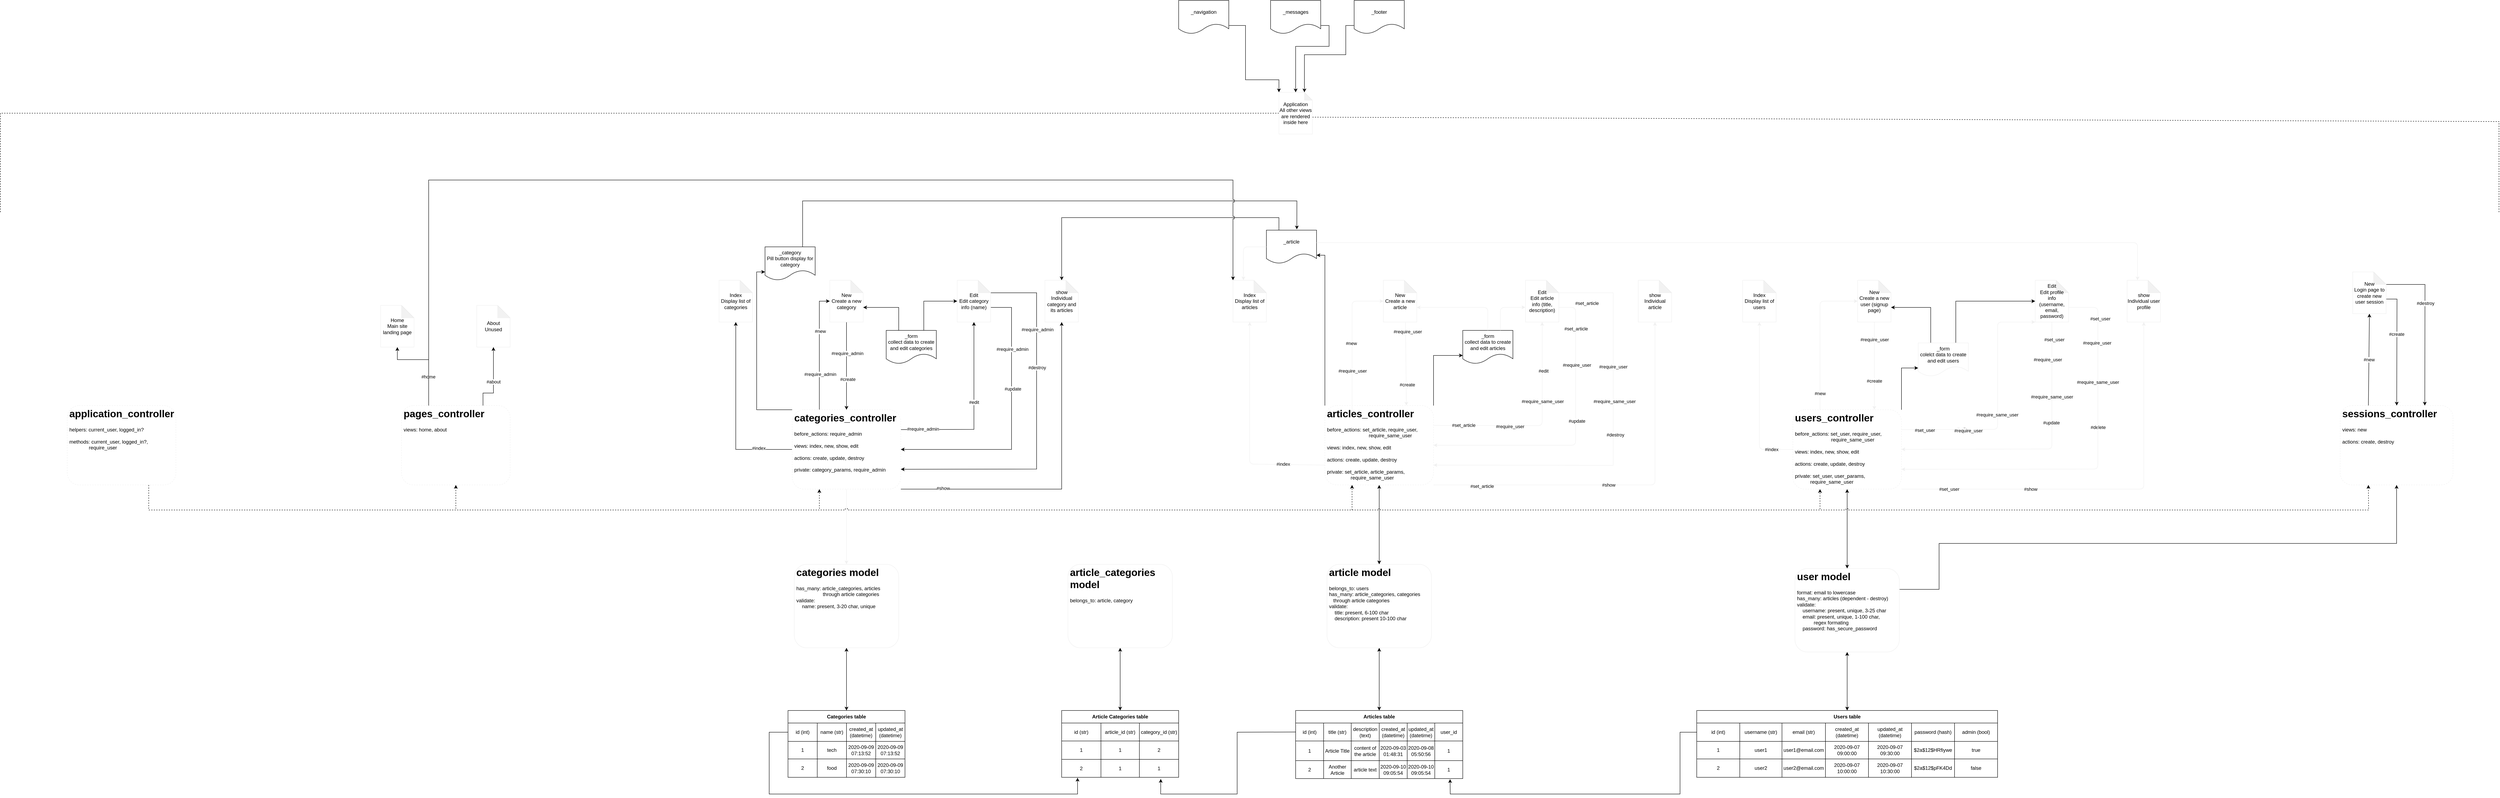 <mxfile version="13.6.5" pages="2">
    <diagram id="e7qMs3JvMflF3qZO_oBV" name="Page-2">
        <mxGraphModel dx="7564" dy="2579" grid="1" gridSize="10" guides="1" tooltips="1" connect="1" arrows="1" fold="1" page="0" pageScale="1" pageWidth="850" pageHeight="1100" math="0" shadow="0">
            <root>
                <mxCell id="Zko96mRrbCW-HtWNv6Tv-0"/>
                <mxCell id="Zko96mRrbCW-HtWNv6Tv-1" parent="Zko96mRrbCW-HtWNv6Tv-0"/>
                <mxCell id="Zko96mRrbCW-HtWNv6Tv-2" value="Users table" style="shape=table;html=1;whiteSpace=wrap;startSize=30;container=1;collapsible=0;childLayout=tableLayout;fontStyle=1;align=center;" parent="Zko96mRrbCW-HtWNv6Tv-1" vertex="1">
                    <mxGeometry x="-1680" y="480" width="720" height="160" as="geometry"/>
                </mxCell>
                <mxCell id="Zko96mRrbCW-HtWNv6Tv-3" value="" style="shape=partialRectangle;html=1;whiteSpace=wrap;collapsible=0;dropTarget=0;pointerEvents=0;fillColor=none;top=0;left=0;bottom=0;right=0;points=[[0,0.5],[1,0.5]];portConstraint=eastwest;" parent="Zko96mRrbCW-HtWNv6Tv-2" vertex="1">
                    <mxGeometry y="30" width="720" height="44" as="geometry"/>
                </mxCell>
                <mxCell id="Zko96mRrbCW-HtWNv6Tv-4" value="id (int)" style="shape=partialRectangle;html=1;whiteSpace=wrap;connectable=0;fillColor=none;top=0;left=0;bottom=0;right=0;overflow=hidden;" parent="Zko96mRrbCW-HtWNv6Tv-3" vertex="1">
                    <mxGeometry width="103" height="44" as="geometry"/>
                </mxCell>
                <mxCell id="Zko96mRrbCW-HtWNv6Tv-5" value="username (str)" style="shape=partialRectangle;html=1;whiteSpace=wrap;connectable=0;fillColor=none;top=0;left=0;bottom=0;right=0;overflow=hidden;" parent="Zko96mRrbCW-HtWNv6Tv-3" vertex="1">
                    <mxGeometry x="103" width="101" height="44" as="geometry"/>
                </mxCell>
                <mxCell id="Zko96mRrbCW-HtWNv6Tv-6" value="email (str)" style="shape=partialRectangle;html=1;whiteSpace=wrap;connectable=0;fillColor=none;top=0;left=0;bottom=0;right=0;overflow=hidden;" parent="Zko96mRrbCW-HtWNv6Tv-3" vertex="1">
                    <mxGeometry x="204" width="104" height="44" as="geometry"/>
                </mxCell>
                <mxCell id="Zko96mRrbCW-HtWNv6Tv-16" value="created_at (datetime)" style="shape=partialRectangle;html=1;whiteSpace=wrap;connectable=0;fillColor=none;top=0;left=0;bottom=0;right=0;overflow=hidden;" parent="Zko96mRrbCW-HtWNv6Tv-3" vertex="1">
                    <mxGeometry x="308" width="103" height="44" as="geometry"/>
                </mxCell>
                <mxCell id="Zko96mRrbCW-HtWNv6Tv-19" value="updated_at (datetime)" style="shape=partialRectangle;html=1;whiteSpace=wrap;connectable=0;fillColor=none;top=0;left=0;bottom=0;right=0;overflow=hidden;" parent="Zko96mRrbCW-HtWNv6Tv-3" vertex="1">
                    <mxGeometry x="411" width="103" height="44" as="geometry"/>
                </mxCell>
                <mxCell id="Zko96mRrbCW-HtWNv6Tv-22" value="password (hash)" style="shape=partialRectangle;html=1;whiteSpace=wrap;connectable=0;fillColor=none;top=0;left=0;bottom=0;right=0;overflow=hidden;" parent="Zko96mRrbCW-HtWNv6Tv-3" vertex="1">
                    <mxGeometry x="514" width="103" height="44" as="geometry"/>
                </mxCell>
                <mxCell id="Zko96mRrbCW-HtWNv6Tv-25" value="admin (bool)" style="shape=partialRectangle;html=1;whiteSpace=wrap;connectable=0;fillColor=none;top=0;left=0;bottom=0;right=0;overflow=hidden;" parent="Zko96mRrbCW-HtWNv6Tv-3" vertex="1">
                    <mxGeometry x="617" width="103" height="44" as="geometry"/>
                </mxCell>
                <mxCell id="Zko96mRrbCW-HtWNv6Tv-7" value="" style="shape=partialRectangle;html=1;whiteSpace=wrap;collapsible=0;dropTarget=0;pointerEvents=0;fillColor=none;top=0;left=0;bottom=0;right=0;points=[[0,0.5],[1,0.5]];portConstraint=eastwest;" parent="Zko96mRrbCW-HtWNv6Tv-2" vertex="1">
                    <mxGeometry y="74" width="720" height="42" as="geometry"/>
                </mxCell>
                <mxCell id="Zko96mRrbCW-HtWNv6Tv-8" value="1" style="shape=partialRectangle;html=1;whiteSpace=wrap;connectable=0;fillColor=none;top=0;left=0;bottom=0;right=0;overflow=hidden;" parent="Zko96mRrbCW-HtWNv6Tv-7" vertex="1">
                    <mxGeometry width="103" height="42" as="geometry"/>
                </mxCell>
                <mxCell id="Zko96mRrbCW-HtWNv6Tv-9" value="user1" style="shape=partialRectangle;html=1;whiteSpace=wrap;connectable=0;fillColor=none;top=0;left=0;bottom=0;right=0;overflow=hidden;" parent="Zko96mRrbCW-HtWNv6Tv-7" vertex="1">
                    <mxGeometry x="103" width="101" height="42" as="geometry"/>
                </mxCell>
                <mxCell id="Zko96mRrbCW-HtWNv6Tv-10" value="user1@email.com" style="shape=partialRectangle;html=1;whiteSpace=wrap;connectable=0;fillColor=none;top=0;left=0;bottom=0;right=0;overflow=hidden;" parent="Zko96mRrbCW-HtWNv6Tv-7" vertex="1">
                    <mxGeometry x="204" width="104" height="42" as="geometry"/>
                </mxCell>
                <mxCell id="Zko96mRrbCW-HtWNv6Tv-17" value="2020-09-07 09:00:00" style="shape=partialRectangle;html=1;whiteSpace=wrap;connectable=0;fillColor=none;top=0;left=0;bottom=0;right=0;overflow=hidden;" parent="Zko96mRrbCW-HtWNv6Tv-7" vertex="1">
                    <mxGeometry x="308" width="103" height="42" as="geometry"/>
                </mxCell>
                <mxCell id="Zko96mRrbCW-HtWNv6Tv-20" value="2020-09-07 09:30:00" style="shape=partialRectangle;html=1;whiteSpace=wrap;connectable=0;fillColor=none;top=0;left=0;bottom=0;right=0;overflow=hidden;" parent="Zko96mRrbCW-HtWNv6Tv-7" vertex="1">
                    <mxGeometry x="411" width="103" height="42" as="geometry"/>
                </mxCell>
                <mxCell id="Zko96mRrbCW-HtWNv6Tv-23" value="$2a$12$HRfiywe" style="shape=partialRectangle;html=1;whiteSpace=wrap;connectable=0;fillColor=none;top=0;left=0;bottom=0;right=0;overflow=hidden;" parent="Zko96mRrbCW-HtWNv6Tv-7" vertex="1">
                    <mxGeometry x="514" width="103" height="42" as="geometry"/>
                </mxCell>
                <mxCell id="Zko96mRrbCW-HtWNv6Tv-26" value="true" style="shape=partialRectangle;html=1;whiteSpace=wrap;connectable=0;fillColor=none;top=0;left=0;bottom=0;right=0;overflow=hidden;" parent="Zko96mRrbCW-HtWNv6Tv-7" vertex="1">
                    <mxGeometry x="617" width="103" height="42" as="geometry"/>
                </mxCell>
                <mxCell id="Zko96mRrbCW-HtWNv6Tv-11" value="" style="shape=partialRectangle;html=1;whiteSpace=wrap;collapsible=0;dropTarget=0;pointerEvents=0;fillColor=none;top=0;left=0;bottom=0;right=0;points=[[0,0.5],[1,0.5]];portConstraint=eastwest;" parent="Zko96mRrbCW-HtWNv6Tv-2" vertex="1">
                    <mxGeometry y="116" width="720" height="44" as="geometry"/>
                </mxCell>
                <mxCell id="Zko96mRrbCW-HtWNv6Tv-12" value="2" style="shape=partialRectangle;html=1;whiteSpace=wrap;connectable=0;fillColor=none;top=0;left=0;bottom=0;right=0;overflow=hidden;" parent="Zko96mRrbCW-HtWNv6Tv-11" vertex="1">
                    <mxGeometry width="103" height="44" as="geometry"/>
                </mxCell>
                <mxCell id="Zko96mRrbCW-HtWNv6Tv-13" value="user2" style="shape=partialRectangle;html=1;whiteSpace=wrap;connectable=0;fillColor=none;top=0;left=0;bottom=0;right=0;overflow=hidden;" parent="Zko96mRrbCW-HtWNv6Tv-11" vertex="1">
                    <mxGeometry x="103" width="101" height="44" as="geometry"/>
                </mxCell>
                <mxCell id="Zko96mRrbCW-HtWNv6Tv-14" value="user2@email.com" style="shape=partialRectangle;html=1;whiteSpace=wrap;connectable=0;fillColor=none;top=0;left=0;bottom=0;right=0;overflow=hidden;" parent="Zko96mRrbCW-HtWNv6Tv-11" vertex="1">
                    <mxGeometry x="204" width="104" height="44" as="geometry"/>
                </mxCell>
                <mxCell id="Zko96mRrbCW-HtWNv6Tv-18" value="2020-09-07 10:00:00" style="shape=partialRectangle;html=1;whiteSpace=wrap;connectable=0;fillColor=none;top=0;left=0;bottom=0;right=0;overflow=hidden;" parent="Zko96mRrbCW-HtWNv6Tv-11" vertex="1">
                    <mxGeometry x="308" width="103" height="44" as="geometry"/>
                </mxCell>
                <mxCell id="Zko96mRrbCW-HtWNv6Tv-21" value="&lt;span&gt;2020-09-07 10:30:00&lt;/span&gt;" style="shape=partialRectangle;html=1;whiteSpace=wrap;connectable=0;fillColor=none;top=0;left=0;bottom=0;right=0;overflow=hidden;" parent="Zko96mRrbCW-HtWNv6Tv-11" vertex="1">
                    <mxGeometry x="411" width="103" height="44" as="geometry"/>
                </mxCell>
                <mxCell id="Zko96mRrbCW-HtWNv6Tv-24" value="$2a$12$pFK4Dd" style="shape=partialRectangle;html=1;whiteSpace=wrap;connectable=0;fillColor=none;top=0;left=0;bottom=0;right=0;overflow=hidden;" parent="Zko96mRrbCW-HtWNv6Tv-11" vertex="1">
                    <mxGeometry x="514" width="103" height="44" as="geometry"/>
                </mxCell>
                <mxCell id="Zko96mRrbCW-HtWNv6Tv-27" value="false" style="shape=partialRectangle;html=1;whiteSpace=wrap;connectable=0;fillColor=none;top=0;left=0;bottom=0;right=0;overflow=hidden;" parent="Zko96mRrbCW-HtWNv6Tv-11" vertex="1">
                    <mxGeometry x="617" width="103" height="44" as="geometry"/>
                </mxCell>
                <mxCell id="Zko96mRrbCW-HtWNv6Tv-89" style="edgeStyle=none;rounded=0;orthogonalLoop=1;jettySize=auto;html=1;startArrow=classic;startFill=1;endArrow=none;endFill=0;entryX=0;entryY=0.5;entryDx=0;entryDy=0;exitX=0.924;exitY=1.031;exitDx=0;exitDy=0;exitPerimeter=0;" parent="Zko96mRrbCW-HtWNv6Tv-1" source="Zko96mRrbCW-HtWNv6Tv-74" target="Zko96mRrbCW-HtWNv6Tv-3" edge="1">
                    <mxGeometry relative="1" as="geometry">
                        <mxPoint x="-2110" y="640" as="sourcePoint"/>
                        <mxPoint x="-1990" y="532.0" as="targetPoint"/>
                        <Array as="points">
                            <mxPoint x="-2270" y="680"/>
                            <mxPoint x="-1720" y="680"/>
                            <mxPoint x="-1720" y="532"/>
                        </Array>
                    </mxGeometry>
                </mxCell>
                <mxCell id="Zko96mRrbCW-HtWNv6Tv-90" style="edgeStyle=none;rounded=0;orthogonalLoop=1;jettySize=auto;html=1;exitX=0;exitY=0.5;exitDx=0;exitDy=0;startArrow=none;startFill=0;endArrow=classic;endFill=1;" parent="Zko96mRrbCW-HtWNv6Tv-1" source="Zko96mRrbCW-HtWNv6Tv-56" edge="1">
                    <mxGeometry relative="1" as="geometry">
                        <mxPoint x="-3162" y="641" as="targetPoint"/>
                        <Array as="points">
                            <mxPoint x="-3900" y="532"/>
                            <mxPoint x="-3900" y="680"/>
                            <mxPoint x="-3162" y="680"/>
                        </Array>
                    </mxGeometry>
                </mxCell>
                <mxCell id="Zko96mRrbCW-HtWNv6Tv-91" style="edgeStyle=none;rounded=0;orthogonalLoop=1;jettySize=auto;html=1;exitX=0;exitY=0.5;exitDx=0;exitDy=0;startArrow=none;startFill=0;endArrow=classic;endFill=1;entryX=0.847;entryY=1.09;entryDx=0;entryDy=0;entryPerimeter=0;" parent="Zko96mRrbCW-HtWNv6Tv-1" source="Zko96mRrbCW-HtWNv6Tv-30" target="Zko96mRrbCW-HtWNv6Tv-51" edge="1">
                    <mxGeometry relative="1" as="geometry">
                        <Array as="points">
                            <mxPoint x="-2780" y="532"/>
                            <mxPoint x="-2780" y="680"/>
                            <mxPoint x="-2963" y="680"/>
                        </Array>
                    </mxGeometry>
                </mxCell>
                <mxCell id="35" style="edgeStyle=none;rounded=0;jumpStyle=sharp;orthogonalLoop=1;jettySize=auto;html=1;exitX=1;exitY=0.25;exitDx=0;exitDy=0;entryX=0.5;entryY=1;entryDx=0;entryDy=0;" edge="1" parent="Zko96mRrbCW-HtWNv6Tv-1" source="Zko96mRrbCW-HtWNv6Tv-102" target="34">
                    <mxGeometry relative="1" as="geometry">
                        <Array as="points">
                            <mxPoint x="-1100" y="190"/>
                            <mxPoint x="-1100" y="80"/>
                            <mxPoint x="-5" y="80"/>
                        </Array>
                    </mxGeometry>
                </mxCell>
                <mxCell id="Zko96mRrbCW-HtWNv6Tv-102" value="&lt;h1&gt;user model&lt;/h1&gt;&lt;div&gt;format: email to lowercase&lt;/div&gt;&lt;div&gt;has_many: articles (dependent - destroy)&lt;/div&gt;&lt;div&gt;validate:&lt;/div&gt;&lt;div&gt;&amp;nbsp; &amp;nbsp; username: present, unique, 3-25 char&lt;/div&gt;&lt;div&gt;&amp;nbsp; &amp;nbsp; email: present, unique, 1-100 char,&amp;nbsp; &amp;nbsp; &amp;nbsp; &amp;nbsp; &amp;nbsp; &amp;nbsp; &amp;nbsp; &amp;nbsp; &amp;nbsp; &amp;nbsp; &amp;nbsp; &amp;nbsp; &amp;nbsp; regex formating&lt;/div&gt;&lt;div&gt;&amp;nbsp; &amp;nbsp; password: has_secure_password&lt;/div&gt;" style="text;html=1;fillColor=none;spacing=5;spacingTop=-20;whiteSpace=wrap;overflow=hidden;rounded=1;strokeColor=#f0f0f0;shadow=0;sketch=0;glass=0;" parent="Zko96mRrbCW-HtWNv6Tv-1" vertex="1">
                    <mxGeometry x="-1445" y="140" width="250" height="200" as="geometry"/>
                </mxCell>
                <mxCell id="Zko96mRrbCW-HtWNv6Tv-103" value="" style="endArrow=classic;startArrow=classic;html=1;entryX=0.5;entryY=1;entryDx=0;entryDy=0;exitX=0.5;exitY=0;exitDx=0;exitDy=0;" parent="Zko96mRrbCW-HtWNv6Tv-1" source="Zko96mRrbCW-HtWNv6Tv-2" target="Zko96mRrbCW-HtWNv6Tv-102" edge="1">
                    <mxGeometry width="50" height="50" relative="1" as="geometry">
                        <mxPoint x="-1510" y="450" as="sourcePoint"/>
                        <mxPoint x="-1460" y="400" as="targetPoint"/>
                    </mxGeometry>
                </mxCell>
                <mxCell id="Zko96mRrbCW-HtWNv6Tv-105" style="edgeStyle=none;rounded=0;orthogonalLoop=1;jettySize=auto;html=1;exitX=0.5;exitY=1;exitDx=0;exitDy=0;entryX=0.5;entryY=0;entryDx=0;entryDy=0;startArrow=classic;startFill=1;endArrow=classic;endFill=1;" parent="Zko96mRrbCW-HtWNv6Tv-1" source="Zko96mRrbCW-HtWNv6Tv-104" target="Zko96mRrbCW-HtWNv6Tv-29" edge="1">
                    <mxGeometry relative="1" as="geometry"/>
                </mxCell>
                <mxCell id="Zko96mRrbCW-HtWNv6Tv-104" value="&lt;h1&gt;article model&lt;/h1&gt;&lt;div&gt;belongs_to: users&lt;/div&gt;&lt;div&gt;has_many: article_categories, categories&amp;nbsp; &amp;nbsp; &amp;nbsp; &amp;nbsp; &amp;nbsp; &amp;nbsp;through article categories&lt;/div&gt;&lt;div&gt;validate:&lt;/div&gt;&lt;div&gt;&amp;nbsp; &amp;nbsp; title: present, 6-100 char&lt;/div&gt;&lt;div&gt;&amp;nbsp; &amp;nbsp; description: present 10-100 char&lt;/div&gt;" style="text;html=1;fillColor=none;spacing=5;spacingTop=-20;whiteSpace=wrap;overflow=hidden;rounded=1;shadow=0;glass=0;sketch=0;strokeColor=#f0f0f0;" parent="Zko96mRrbCW-HtWNv6Tv-1" vertex="1">
                    <mxGeometry x="-2565" y="130" width="250" height="200" as="geometry"/>
                </mxCell>
                <mxCell id="Zko96mRrbCW-HtWNv6Tv-107" style="edgeStyle=none;rounded=0;orthogonalLoop=1;jettySize=auto;html=1;exitX=0.5;exitY=1;exitDx=0;exitDy=0;entryX=0.5;entryY=0;entryDx=0;entryDy=0;startArrow=classic;startFill=1;endArrow=classic;endFill=1;" parent="Zko96mRrbCW-HtWNv6Tv-1" source="Zko96mRrbCW-HtWNv6Tv-106" target="Zko96mRrbCW-HtWNv6Tv-55" edge="1">
                    <mxGeometry relative="1" as="geometry"/>
                </mxCell>
                <mxCell id="Zko96mRrbCW-HtWNv6Tv-106" value="&lt;h1&gt;categories model&lt;/h1&gt;&lt;div&gt;has_many: article_categories, articles&amp;nbsp; &amp;nbsp; &amp;nbsp; &amp;nbsp; &amp;nbsp; &amp;nbsp; &amp;nbsp; &amp;nbsp; &amp;nbsp; &amp;nbsp; &amp;nbsp; &amp;nbsp; &amp;nbsp; &amp;nbsp; &amp;nbsp; &amp;nbsp;through article categories&lt;/div&gt;&lt;div&gt;validate:&lt;/div&gt;&lt;div&gt;&amp;nbsp; &amp;nbsp; name: present, 3-20 char, unique&lt;/div&gt;" style="text;html=1;fillColor=none;spacing=5;spacingTop=-20;whiteSpace=wrap;overflow=hidden;rounded=1;shadow=0;glass=0;sketch=0;strokeColor=#f0f0f0;" parent="Zko96mRrbCW-HtWNv6Tv-1" vertex="1">
                    <mxGeometry x="-3840" y="130" width="250" height="200" as="geometry"/>
                </mxCell>
                <mxCell id="Zko96mRrbCW-HtWNv6Tv-109" style="edgeStyle=none;rounded=0;orthogonalLoop=1;jettySize=auto;html=1;exitX=0.5;exitY=1;exitDx=0;exitDy=0;entryX=0.5;entryY=0;entryDx=0;entryDy=0;startArrow=classic;startFill=1;endArrow=classic;endFill=1;" parent="Zko96mRrbCW-HtWNv6Tv-1" source="Zko96mRrbCW-HtWNv6Tv-108" target="Zko96mRrbCW-HtWNv6Tv-42" edge="1">
                    <mxGeometry relative="1" as="geometry"/>
                </mxCell>
                <mxCell id="Zko96mRrbCW-HtWNv6Tv-108" value="&lt;h1&gt;article_categories model&lt;/h1&gt;&lt;div&gt;belongs_to: article, category&lt;/div&gt;&lt;div&gt;&lt;br&gt;&lt;/div&gt;" style="text;html=1;fillColor=none;spacing=5;spacingTop=-20;whiteSpace=wrap;overflow=hidden;rounded=1;shadow=0;glass=0;sketch=0;strokeColor=#f0f0f0;" parent="Zko96mRrbCW-HtWNv6Tv-1" vertex="1">
                    <mxGeometry x="-3185" y="130" width="250" height="200" as="geometry"/>
                </mxCell>
                <mxCell id="Zko96mRrbCW-HtWNv6Tv-111" style="edgeStyle=none;rounded=0;orthogonalLoop=1;jettySize=auto;html=1;exitX=0.5;exitY=1;exitDx=0;exitDy=0;entryX=0.5;entryY=0;entryDx=0;entryDy=0;startArrow=classic;startFill=1;endArrow=classic;endFill=1;" parent="Zko96mRrbCW-HtWNv6Tv-1" source="Zko96mRrbCW-HtWNv6Tv-110" target="Zko96mRrbCW-HtWNv6Tv-102" edge="1">
                    <mxGeometry relative="1" as="geometry"/>
                </mxCell>
                <mxCell id="23" style="edgeStyle=none;rounded=0;orthogonalLoop=1;jettySize=auto;html=1;exitX=1;exitY=0;exitDx=0;exitDy=0;entryX=0;entryY=0.75;entryDx=0;entryDy=0;" edge="1" parent="Zko96mRrbCW-HtWNv6Tv-1" source="Zko96mRrbCW-HtWNv6Tv-110" target="Zko96mRrbCW-HtWNv6Tv-127">
                    <mxGeometry relative="1" as="geometry">
                        <Array as="points">
                            <mxPoint x="-1190" y="-340"/>
                        </Array>
                    </mxGeometry>
                </mxCell>
                <mxCell id="Zko96mRrbCW-HtWNv6Tv-110" value="&lt;h1&gt;users_controller&lt;/h1&gt;&lt;div&gt;before_actions: set_user, require_user,&amp;nbsp; &amp;nbsp; &amp;nbsp; &amp;nbsp; &amp;nbsp; &amp;nbsp; &amp;nbsp; &amp;nbsp; &amp;nbsp; &amp;nbsp; &amp;nbsp; &amp;nbsp; &amp;nbsp; &amp;nbsp; &amp;nbsp; &amp;nbsp; &amp;nbsp; &amp;nbsp; &amp;nbsp; &amp;nbsp; require_same_user&amp;nbsp;&lt;/div&gt;&lt;div&gt;&lt;br&gt;&lt;/div&gt;&lt;div&gt;views: index, new, show, edit&lt;/div&gt;&lt;div&gt;&lt;br&gt;&lt;/div&gt;&lt;div&gt;actions: create, update, destroy&lt;/div&gt;&lt;div&gt;&lt;br&gt;&lt;/div&gt;&lt;div&gt;private: set_user, user_params,&amp;nbsp; &amp;nbsp; &amp;nbsp; &amp;nbsp; &amp;nbsp; &amp;nbsp; &amp;nbsp; &amp;nbsp; &amp;nbsp; &amp;nbsp; &amp;nbsp; &amp;nbsp; &amp;nbsp; &amp;nbsp; &amp;nbsp; &amp;nbsp; &amp;nbsp; &amp;nbsp; &amp;nbsp;require_same_user&lt;/div&gt;" style="text;html=1;fillColor=none;spacing=5;spacingTop=-20;whiteSpace=wrap;overflow=hidden;rounded=1;shadow=0;glass=0;sketch=0;strokeColor=#f0f0f0;dashed=1;" parent="Zko96mRrbCW-HtWNv6Tv-1" vertex="1">
                    <mxGeometry x="-1450" y="-240" width="260" height="190" as="geometry"/>
                </mxCell>
                <mxCell id="Zko96mRrbCW-HtWNv6Tv-112" value="Index&lt;br&gt;Display list of users" style="shape=note;whiteSpace=wrap;html=1;backgroundOutline=1;darkOpacity=0.05;rounded=1;shadow=0;glass=0;sketch=0;strokeColor=#f0f0f0;" parent="Zko96mRrbCW-HtWNv6Tv-1" vertex="1">
                    <mxGeometry x="-1570" y="-550" width="80" height="100" as="geometry"/>
                </mxCell>
                <mxCell id="Zko96mRrbCW-HtWNv6Tv-114" value="New&lt;br&gt;Create a new user (signup page)" style="shape=note;whiteSpace=wrap;html=1;backgroundOutline=1;darkOpacity=0.05;rounded=1;shadow=0;glass=0;sketch=0;strokeColor=#f0f0f0;" parent="Zko96mRrbCW-HtWNv6Tv-1" vertex="1">
                    <mxGeometry x="-1295" y="-550" width="80" height="100" as="geometry"/>
                </mxCell>
                <mxCell id="Zko96mRrbCW-HtWNv6Tv-116" value="show&lt;br&gt;Individual user profile" style="shape=note;whiteSpace=wrap;html=1;backgroundOutline=1;darkOpacity=0.05;rounded=1;shadow=0;glass=0;sketch=0;strokeColor=#f0f0f0;" parent="Zko96mRrbCW-HtWNv6Tv-1" vertex="1">
                    <mxGeometry x="-650" y="-550" width="80" height="100" as="geometry"/>
                </mxCell>
                <mxCell id="Zko96mRrbCW-HtWNv6Tv-118" value="Edit&lt;br&gt;Edit profile info (username, email, password)" style="shape=note;whiteSpace=wrap;html=1;backgroundOutline=1;darkOpacity=0.05;rounded=1;shadow=0;glass=0;sketch=0;strokeColor=#f0f0f0;" parent="Zko96mRrbCW-HtWNv6Tv-1" vertex="1">
                    <mxGeometry x="-870" y="-550" width="80" height="100" as="geometry"/>
                </mxCell>
                <mxCell id="Zko96mRrbCW-HtWNv6Tv-128" style="edgeStyle=none;rounded=0;orthogonalLoop=1;jettySize=auto;html=1;exitX=0.25;exitY=0;exitDx=0;exitDy=0;startArrow=none;startFill=0;endArrow=classic;endFill=1;entryX=0;entryY=0;entryDx=80;entryDy=65;entryPerimeter=0;" parent="Zko96mRrbCW-HtWNv6Tv-1" source="Zko96mRrbCW-HtWNv6Tv-127" target="Zko96mRrbCW-HtWNv6Tv-114" edge="1">
                    <mxGeometry relative="1" as="geometry">
                        <Array as="points">
                            <mxPoint x="-1120" y="-485"/>
                        </Array>
                        <mxPoint x="-1190" y="-470" as="targetPoint"/>
                    </mxGeometry>
                </mxCell>
                <mxCell id="Zko96mRrbCW-HtWNv6Tv-129" style="edgeStyle=none;rounded=0;orthogonalLoop=1;jettySize=auto;html=1;exitX=0.75;exitY=0;exitDx=0;exitDy=0;startArrow=none;startFill=0;endArrow=classic;endFill=1;entryX=0;entryY=0.5;entryDx=0;entryDy=0;entryPerimeter=0;" parent="Zko96mRrbCW-HtWNv6Tv-1" source="Zko96mRrbCW-HtWNv6Tv-127" target="Zko96mRrbCW-HtWNv6Tv-118" edge="1">
                    <mxGeometry relative="1" as="geometry">
                        <Array as="points">
                            <mxPoint x="-1060" y="-500"/>
                            <mxPoint x="-1030" y="-500"/>
                        </Array>
                        <mxPoint x="-1010" y="-470" as="targetPoint"/>
                    </mxGeometry>
                </mxCell>
                <mxCell id="Zko96mRrbCW-HtWNv6Tv-127" value="_form&lt;br&gt;colelct data to create and edit users" style="shape=document;whiteSpace=wrap;html=1;boundedLbl=1;rounded=0;shadow=0;glass=0;sketch=0;strokeColor=#f0f0f0;" parent="Zko96mRrbCW-HtWNv6Tv-1" vertex="1">
                    <mxGeometry x="-1150" y="-400" width="120" height="80" as="geometry"/>
                </mxCell>
                <mxCell id="qZP6U0kpxOUDRzG41XOY-1" style="edgeStyle=orthogonalEdgeStyle;rounded=0;orthogonalLoop=1;jettySize=auto;html=1;exitX=0.5;exitY=1;exitDx=0;exitDy=0;entryX=0.5;entryY=0;entryDx=0;entryDy=0;startArrow=classic;startFill=1;" parent="Zko96mRrbCW-HtWNv6Tv-1" source="qZP6U0kpxOUDRzG41XOY-0" target="Zko96mRrbCW-HtWNv6Tv-104" edge="1">
                    <mxGeometry relative="1" as="geometry"/>
                </mxCell>
                <mxCell id="24" style="edgeStyle=none;rounded=0;orthogonalLoop=1;jettySize=auto;html=1;exitX=1;exitY=0;exitDx=0;exitDy=0;entryX=0;entryY=0.75;entryDx=0;entryDy=0;" edge="1" parent="Zko96mRrbCW-HtWNv6Tv-1" source="qZP6U0kpxOUDRzG41XOY-0" target="qZP6U0kpxOUDRzG41XOY-71">
                    <mxGeometry relative="1" as="geometry">
                        <Array as="points">
                            <mxPoint x="-2310" y="-370"/>
                        </Array>
                    </mxGeometry>
                </mxCell>
                <mxCell id="25" style="edgeStyle=none;rounded=0;orthogonalLoop=1;jettySize=auto;html=1;exitX=0;exitY=0;exitDx=0;exitDy=0;entryX=1;entryY=0.75;entryDx=0;entryDy=0;" edge="1" parent="Zko96mRrbCW-HtWNv6Tv-1" source="qZP6U0kpxOUDRzG41XOY-0" target="qZP6U0kpxOUDRzG41XOY-65">
                    <mxGeometry relative="1" as="geometry">
                        <Array as="points">
                            <mxPoint x="-2570" y="-610"/>
                        </Array>
                    </mxGeometry>
                </mxCell>
                <mxCell id="qZP6U0kpxOUDRzG41XOY-0" value="&lt;h1&gt;articles_controller&lt;/h1&gt;&lt;div&gt;before_actions: set_article, require_user,&amp;nbsp; &amp;nbsp; &amp;nbsp; &amp;nbsp; &amp;nbsp; &amp;nbsp; &amp;nbsp; &amp;nbsp; &amp;nbsp; &amp;nbsp; &amp;nbsp; &amp;nbsp; &amp;nbsp; &amp;nbsp; &amp;nbsp; &amp;nbsp; &amp;nbsp; &amp;nbsp; &amp;nbsp; &amp;nbsp; require_same_user&amp;nbsp;&lt;/div&gt;&lt;div&gt;&lt;br&gt;&lt;/div&gt;&lt;div&gt;views: index, new, show, edit&lt;/div&gt;&lt;div&gt;&lt;br&gt;&lt;/div&gt;&lt;div&gt;actions: create, update, destroy&lt;/div&gt;&lt;div&gt;&lt;br&gt;&lt;/div&gt;&lt;div&gt;private: set_article, article_params,&amp;nbsp; &amp;nbsp; &amp;nbsp; &amp;nbsp; &amp;nbsp; &amp;nbsp; &amp;nbsp; &amp;nbsp; &amp;nbsp; &amp;nbsp; &amp;nbsp; &amp;nbsp; &amp;nbsp; &amp;nbsp; &amp;nbsp; &amp;nbsp; &amp;nbsp; &amp;nbsp; &amp;nbsp;require_same_user&lt;/div&gt;" style="text;html=1;fillColor=none;spacing=5;spacingTop=-20;whiteSpace=wrap;overflow=hidden;rounded=1;shadow=0;glass=0;sketch=0;strokeColor=#f0f0f0;dashed=1;" parent="Zko96mRrbCW-HtWNv6Tv-1" vertex="1">
                    <mxGeometry x="-2570" y="-250" width="260" height="190" as="geometry"/>
                </mxCell>
                <mxCell id="qZP6U0kpxOUDRzG41XOY-33" value="#index" style="endArrow=classic;html=1;strokeColor=#f0f0f0;exitX=0;exitY=0.5;exitDx=0;exitDy=0;entryX=0.5;entryY=1;entryDx=0;entryDy=0;entryPerimeter=0;" parent="Zko96mRrbCW-HtWNv6Tv-1" source="Zko96mRrbCW-HtWNv6Tv-110" target="Zko96mRrbCW-HtWNv6Tv-112" edge="1">
                    <mxGeometry x="-0.74" relative="1" as="geometry">
                        <mxPoint x="-1550" y="-110" as="sourcePoint"/>
                        <mxPoint x="-1620" y="-480" as="targetPoint"/>
                        <Array as="points">
                            <mxPoint x="-1530" y="-145"/>
                            <mxPoint x="-1530" y="-270"/>
                        </Array>
                        <mxPoint x="-1" as="offset"/>
                    </mxGeometry>
                </mxCell>
                <mxCell id="qZP6U0kpxOUDRzG41XOY-35" value="" style="endArrow=classic;html=1;strokeColor=#f0f0f0;entryX=0;entryY=0.5;entryDx=0;entryDy=0;entryPerimeter=0;exitX=0.25;exitY=0;exitDx=0;exitDy=0;" parent="Zko96mRrbCW-HtWNv6Tv-1" source="Zko96mRrbCW-HtWNv6Tv-110" target="Zko96mRrbCW-HtWNv6Tv-114" edge="1">
                    <mxGeometry relative="1" as="geometry">
                        <mxPoint x="-1470" y="-370" as="sourcePoint"/>
                        <mxPoint x="-1370" y="-370" as="targetPoint"/>
                        <Array as="points">
                            <mxPoint x="-1385" y="-500"/>
                        </Array>
                    </mxGeometry>
                </mxCell>
                <mxCell id="qZP6U0kpxOUDRzG41XOY-36" value="#new" style="edgeLabel;resizable=0;html=1;align=center;verticalAlign=middle;" parent="qZP6U0kpxOUDRzG41XOY-35" connectable="0" vertex="1">
                    <mxGeometry relative="1" as="geometry">
                        <mxPoint y="135.29" as="offset"/>
                    </mxGeometry>
                </mxCell>
                <mxCell id="qZP6U0kpxOUDRzG41XOY-37" value="" style="endArrow=classic;html=1;strokeColor=#f0f0f0;exitX=0.5;exitY=1;exitDx=0;exitDy=0;exitPerimeter=0;entryX=0.75;entryY=0;entryDx=0;entryDy=0;" parent="Zko96mRrbCW-HtWNv6Tv-1" source="Zko96mRrbCW-HtWNv6Tv-114" target="Zko96mRrbCW-HtWNv6Tv-110" edge="1">
                    <mxGeometry relative="1" as="geometry">
                        <mxPoint x="-1420" y="-590" as="sourcePoint"/>
                        <mxPoint x="-1260" y="-590" as="targetPoint"/>
                    </mxGeometry>
                </mxCell>
                <mxCell id="qZP6U0kpxOUDRzG41XOY-38" value="#create" style="edgeLabel;resizable=0;html=1;align=center;verticalAlign=middle;" parent="qZP6U0kpxOUDRzG41XOY-37" connectable="0" vertex="1">
                    <mxGeometry relative="1" as="geometry">
                        <mxPoint y="35.29" as="offset"/>
                    </mxGeometry>
                </mxCell>
                <mxCell id="qZP6U0kpxOUDRzG41XOY-39" value="#require_user" style="edgeLabel;resizable=0;html=1;align=left;verticalAlign=bottom;" parent="qZP6U0kpxOUDRzG41XOY-37" connectable="0" vertex="1">
                    <mxGeometry x="-1" relative="1" as="geometry">
                        <mxPoint x="-35" y="50" as="offset"/>
                    </mxGeometry>
                </mxCell>
                <mxCell id="qZP6U0kpxOUDRzG41XOY-40" value="#edit" style="endArrow=classic;html=1;strokeColor=#f0f0f0;exitX=1;exitY=0.25;exitDx=0;exitDy=0;entryX=0;entryY=1;entryDx=0;entryDy=0;entryPerimeter=0;" parent="Zko96mRrbCW-HtWNv6Tv-1" source="Zko96mRrbCW-HtWNv6Tv-110" target="Zko96mRrbCW-HtWNv6Tv-118" edge="1">
                    <mxGeometry x="-0.203" y="87" relative="1" as="geometry">
                        <mxPoint x="-1060" y="-10" as="sourcePoint"/>
                        <mxPoint x="-540" y="-20" as="targetPoint"/>
                        <Array as="points">
                            <mxPoint x="-960" y="-193"/>
                            <mxPoint x="-960" y="-450"/>
                        </Array>
                        <mxPoint x="1" as="offset"/>
                    </mxGeometry>
                </mxCell>
                <mxCell id="qZP6U0kpxOUDRzG41XOY-41" value="#require_user" style="edgeLabel;resizable=0;html=1;align=center;verticalAlign=middle;" parent="qZP6U0kpxOUDRzG41XOY-40" connectable="0" vertex="1">
                    <mxGeometry relative="1" as="geometry">
                        <mxPoint x="-70" y="61.23" as="offset"/>
                    </mxGeometry>
                </mxCell>
                <mxCell id="qZP6U0kpxOUDRzG41XOY-42" value="#set_user" style="edgeLabel;resizable=0;html=1;align=left;verticalAlign=bottom;" parent="qZP6U0kpxOUDRzG41XOY-40" connectable="0" vertex="1">
                    <mxGeometry x="-1" relative="1" as="geometry">
                        <mxPoint x="30" y="10" as="offset"/>
                    </mxGeometry>
                </mxCell>
                <mxCell id="qZP6U0kpxOUDRzG41XOY-43" value="#require_same_user" style="edgeLabel;resizable=0;html=1;align=right;verticalAlign=bottom;" parent="qZP6U0kpxOUDRzG41XOY-40" connectable="0" vertex="1">
                    <mxGeometry x="1" relative="1" as="geometry">
                        <mxPoint x="-39.86" y="230" as="offset"/>
                    </mxGeometry>
                </mxCell>
                <mxCell id="qZP6U0kpxOUDRzG41XOY-44" value="#require_same_user" style="endArrow=classic;html=1;strokeColor=#f0f0f0;exitX=0.5;exitY=1;exitDx=0;exitDy=0;exitPerimeter=0;" parent="Zko96mRrbCW-HtWNv6Tv-1" source="Zko96mRrbCW-HtWNv6Tv-118" target="Zko96mRrbCW-HtWNv6Tv-110" edge="1">
                    <mxGeometry x="-0.466" relative="1" as="geometry">
                        <mxPoint x="-960" y="-50" as="sourcePoint"/>
                        <mxPoint x="-800" y="-50" as="targetPoint"/>
                        <Array as="points">
                            <mxPoint x="-830" y="-146"/>
                        </Array>
                        <mxPoint y="1" as="offset"/>
                    </mxGeometry>
                </mxCell>
                <mxCell id="qZP6U0kpxOUDRzG41XOY-45" value="#require_user" style="edgeLabel;resizable=0;html=1;align=center;verticalAlign=middle;" parent="qZP6U0kpxOUDRzG41XOY-44" connectable="0" vertex="1">
                    <mxGeometry relative="1" as="geometry">
                        <mxPoint x="17.76" y="-214.06" as="offset"/>
                    </mxGeometry>
                </mxCell>
                <mxCell id="qZP6U0kpxOUDRzG41XOY-46" value="#set_user" style="edgeLabel;resizable=0;html=1;align=left;verticalAlign=bottom;" parent="qZP6U0kpxOUDRzG41XOY-44" connectable="0" vertex="1">
                    <mxGeometry x="-1" relative="1" as="geometry">
                        <mxPoint x="-20" y="50" as="offset"/>
                    </mxGeometry>
                </mxCell>
                <mxCell id="qZP6U0kpxOUDRzG41XOY-47" value="#delete" style="edgeLabel;resizable=0;html=1;align=right;verticalAlign=bottom;" parent="qZP6U0kpxOUDRzG41XOY-44" connectable="0" vertex="1">
                    <mxGeometry x="1" relative="1" as="geometry">
                        <mxPoint x="489.53" y="-44.73" as="offset"/>
                    </mxGeometry>
                </mxCell>
                <mxCell id="qZP6U0kpxOUDRzG41XOY-48" value="#require_same_user" style="endArrow=classic;html=1;strokeColor=#f0f0f0;entryX=1;entryY=0.75;entryDx=0;entryDy=0;exitX=0;exitY=0;exitDx=80;exitDy=65;exitPerimeter=0;" parent="Zko96mRrbCW-HtWNv6Tv-1" source="Zko96mRrbCW-HtWNv6Tv-118" target="Zko96mRrbCW-HtWNv6Tv-110" edge="1">
                    <mxGeometry x="-0.466" relative="1" as="geometry">
                        <mxPoint x="-720" y="-490" as="sourcePoint"/>
                        <mxPoint x="-1050.0" y="-87.5" as="targetPoint"/>
                        <Array as="points">
                            <mxPoint x="-720" y="-485"/>
                            <mxPoint x="-720" y="-98"/>
                        </Array>
                        <mxPoint y="1" as="offset"/>
                    </mxGeometry>
                </mxCell>
                <mxCell id="qZP6U0kpxOUDRzG41XOY-49" value="#require_user" style="edgeLabel;resizable=0;html=1;align=center;verticalAlign=middle;" parent="qZP6U0kpxOUDRzG41XOY-48" connectable="0" vertex="1">
                    <mxGeometry relative="1" as="geometry">
                        <mxPoint x="4.47" y="-302.01" as="offset"/>
                    </mxGeometry>
                </mxCell>
                <mxCell id="qZP6U0kpxOUDRzG41XOY-50" value="#set_user" style="edgeLabel;resizable=0;html=1;align=left;verticalAlign=bottom;" parent="qZP6U0kpxOUDRzG41XOY-48" connectable="0" vertex="1">
                    <mxGeometry x="-1" relative="1" as="geometry">
                        <mxPoint x="50" y="35" as="offset"/>
                    </mxGeometry>
                </mxCell>
                <mxCell id="qZP6U0kpxOUDRzG41XOY-51" value="#update" style="edgeLabel;resizable=0;html=1;align=right;verticalAlign=bottom;" parent="qZP6U0kpxOUDRzG41XOY-48" connectable="0" vertex="1">
                    <mxGeometry x="1" relative="1" as="geometry">
                        <mxPoint x="379.76" y="-102.5" as="offset"/>
                    </mxGeometry>
                </mxCell>
                <mxCell id="qZP6U0kpxOUDRzG41XOY-52" value="#show" style="endArrow=classic;html=1;strokeColor=#f0f0f0;exitX=1;exitY=1;exitDx=0;exitDy=0;entryX=0.5;entryY=1;entryDx=0;entryDy=0;entryPerimeter=0;" parent="Zko96mRrbCW-HtWNv6Tv-1" source="Zko96mRrbCW-HtWNv6Tv-110" target="Zko96mRrbCW-HtWNv6Tv-116" edge="1">
                    <mxGeometry x="-0.367" relative="1" as="geometry">
                        <mxPoint x="-770" y="-60" as="sourcePoint"/>
                        <mxPoint x="-600" y="-360" as="targetPoint"/>
                        <Array as="points">
                            <mxPoint x="-610" y="-50"/>
                            <mxPoint x="-610" y="-200"/>
                        </Array>
                        <mxPoint x="-1" as="offset"/>
                    </mxGeometry>
                </mxCell>
                <mxCell id="qZP6U0kpxOUDRzG41XOY-53" value="#set_user" style="edgeLabel;html=1;align=center;verticalAlign=middle;resizable=0;points=[];" parent="qZP6U0kpxOUDRzG41XOY-52" vertex="1" connectable="0">
                    <mxGeometry x="-0.767" relative="1" as="geometry">
                        <mxPoint as="offset"/>
                    </mxGeometry>
                </mxCell>
                <mxCell id="qZP6U0kpxOUDRzG41XOY-54" value="Index&lt;br&gt;Display list of articles" style="shape=note;whiteSpace=wrap;html=1;backgroundOutline=1;darkOpacity=0.05;rounded=1;shadow=0;glass=0;sketch=0;strokeColor=#f0f0f0;" parent="Zko96mRrbCW-HtWNv6Tv-1" vertex="1">
                    <mxGeometry x="-2790" y="-550" width="80" height="100" as="geometry"/>
                </mxCell>
                <mxCell id="qZP6U0kpxOUDRzG41XOY-60" value="New&lt;br&gt;Create a new article" style="shape=note;whiteSpace=wrap;html=1;backgroundOutline=1;darkOpacity=0.05;rounded=1;shadow=0;glass=0;sketch=0;strokeColor=#f0f0f0;" parent="Zko96mRrbCW-HtWNv6Tv-1" vertex="1">
                    <mxGeometry x="-2430" y="-550" width="80" height="100" as="geometry"/>
                </mxCell>
                <mxCell id="qZP6U0kpxOUDRzG41XOY-90" style="edgeStyle=none;rounded=0;orthogonalLoop=1;jettySize=auto;html=1;exitX=0;exitY=0;exitDx=80;exitDy=30;exitPerimeter=0;startArrow=none;startFill=0;endArrow=classic;endFill=1;strokeColor=#f0f0f0;entryX=1;entryY=0.75;entryDx=0;entryDy=0;" parent="Zko96mRrbCW-HtWNv6Tv-1" source="qZP6U0kpxOUDRzG41XOY-61" target="qZP6U0kpxOUDRzG41XOY-0" edge="1">
                    <mxGeometry relative="1" as="geometry">
                        <mxPoint x="-1910" y="-100" as="targetPoint"/>
                        <Array as="points">
                            <mxPoint x="-1880" y="-520"/>
                            <mxPoint x="-1880" y="-107"/>
                        </Array>
                    </mxGeometry>
                </mxCell>
                <mxCell id="qZP6U0kpxOUDRzG41XOY-91" value="#set_article" style="edgeLabel;html=1;align=center;verticalAlign=middle;resizable=0;points=[];" parent="qZP6U0kpxOUDRzG41XOY-90" vertex="1" connectable="0">
                    <mxGeometry x="-0.733" y="-75" relative="1" as="geometry">
                        <mxPoint x="11.43" y="25" as="offset"/>
                    </mxGeometry>
                </mxCell>
                <mxCell id="qZP6U0kpxOUDRzG41XOY-92" value="#require_user" style="edgeLabel;html=1;align=center;verticalAlign=middle;resizable=0;points=[];" parent="qZP6U0kpxOUDRzG41XOY-90" vertex="1" connectable="0">
                    <mxGeometry x="-0.37" relative="1" as="geometry">
                        <mxPoint as="offset"/>
                    </mxGeometry>
                </mxCell>
                <mxCell id="qZP6U0kpxOUDRzG41XOY-93" value="#require_same_user" style="edgeLabel;html=1;align=center;verticalAlign=middle;resizable=0;points=[];" parent="qZP6U0kpxOUDRzG41XOY-90" vertex="1" connectable="0">
                    <mxGeometry x="-0.199" y="3" relative="1" as="geometry">
                        <mxPoint as="offset"/>
                    </mxGeometry>
                </mxCell>
                <mxCell id="qZP6U0kpxOUDRzG41XOY-94" value="#destroy" style="edgeLabel;html=1;align=center;verticalAlign=middle;resizable=0;points=[];" parent="qZP6U0kpxOUDRzG41XOY-90" vertex="1" connectable="0">
                    <mxGeometry x="-0.035" y="5" relative="1" as="geometry">
                        <mxPoint as="offset"/>
                    </mxGeometry>
                </mxCell>
                <mxCell id="qZP6U0kpxOUDRzG41XOY-61" value="Edit&lt;br&gt;Edit article info (title, description)" style="shape=note;whiteSpace=wrap;html=1;backgroundOutline=1;darkOpacity=0.05;rounded=1;shadow=0;glass=0;sketch=0;strokeColor=#f0f0f0;" parent="Zko96mRrbCW-HtWNv6Tv-1" vertex="1">
                    <mxGeometry x="-2090" y="-550" width="80" height="100" as="geometry"/>
                </mxCell>
                <mxCell id="qZP6U0kpxOUDRzG41XOY-62" value="show&lt;br&gt;Individual article" style="shape=note;whiteSpace=wrap;html=1;backgroundOutline=1;darkOpacity=0.05;rounded=1;shadow=0;glass=0;sketch=0;strokeColor=#f0f0f0;" parent="Zko96mRrbCW-HtWNv6Tv-1" vertex="1">
                    <mxGeometry x="-1820" y="-550" width="80" height="100" as="geometry"/>
                </mxCell>
                <mxCell id="qZP6U0kpxOUDRzG41XOY-63" value="" style="endArrow=classic;html=1;strokeColor=#f0f0f0;entryX=0.5;entryY=1;entryDx=0;entryDy=0;entryPerimeter=0;exitX=0;exitY=0.75;exitDx=0;exitDy=0;" parent="Zko96mRrbCW-HtWNv6Tv-1" source="qZP6U0kpxOUDRzG41XOY-0" target="qZP6U0kpxOUDRzG41XOY-54" edge="1">
                    <mxGeometry relative="1" as="geometry">
                        <mxPoint x="-2590" y="-90" as="sourcePoint"/>
                        <mxPoint x="-2720" y="-260" as="targetPoint"/>
                        <Array as="points">
                            <mxPoint x="-2750" y="-110"/>
                        </Array>
                    </mxGeometry>
                </mxCell>
                <mxCell id="qZP6U0kpxOUDRzG41XOY-64" value="#index" style="edgeLabel;resizable=0;html=1;align=center;verticalAlign=middle;" parent="qZP6U0kpxOUDRzG41XOY-63" connectable="0" vertex="1">
                    <mxGeometry relative="1" as="geometry">
                        <mxPoint x="80" y="79.98" as="offset"/>
                    </mxGeometry>
                </mxCell>
                <mxCell id="20" style="edgeStyle=none;rounded=0;orthogonalLoop=1;jettySize=auto;html=1;exitX=0.25;exitY=0;exitDx=0;exitDy=0;entryX=0.5;entryY=0;entryDx=0;entryDy=0;entryPerimeter=0;" edge="1" parent="Zko96mRrbCW-HtWNv6Tv-1" source="qZP6U0kpxOUDRzG41XOY-65" target="2">
                    <mxGeometry relative="1" as="geometry">
                        <Array as="points">
                            <mxPoint x="-2680" y="-700"/>
                            <mxPoint x="-3200" y="-700"/>
                        </Array>
                    </mxGeometry>
                </mxCell>
                <mxCell id="qZP6U0kpxOUDRzG41XOY-65" value="_article" style="shape=document;whiteSpace=wrap;html=1;boundedLbl=1;" parent="Zko96mRrbCW-HtWNv6Tv-1" vertex="1">
                    <mxGeometry x="-2710" y="-670" width="120" height="80" as="geometry"/>
                </mxCell>
                <mxCell id="qZP6U0kpxOUDRzG41XOY-66" value="" style="endArrow=classic;html=1;strokeColor=#f0f0f0;exitX=0;exitY=0.5;exitDx=0;exitDy=0;entryX=0;entryY=0;entryDx=25;entryDy=0;entryPerimeter=0;" parent="Zko96mRrbCW-HtWNv6Tv-1" source="qZP6U0kpxOUDRzG41XOY-65" target="qZP6U0kpxOUDRzG41XOY-54" edge="1">
                    <mxGeometry width="50" height="50" relative="1" as="geometry">
                        <mxPoint x="-2900" y="-570" as="sourcePoint"/>
                        <mxPoint x="-2850" y="-620" as="targetPoint"/>
                        <Array as="points">
                            <mxPoint x="-2765" y="-630"/>
                        </Array>
                    </mxGeometry>
                </mxCell>
                <mxCell id="qZP6U0kpxOUDRzG41XOY-67" value="" style="endArrow=classic;html=1;strokeColor=#f0f0f0;exitX=1;exitY=0.375;exitDx=0;exitDy=0;exitPerimeter=0;entryX=0;entryY=0;entryDx=25;entryDy=0;entryPerimeter=0;" parent="Zko96mRrbCW-HtWNv6Tv-1" source="qZP6U0kpxOUDRzG41XOY-65" target="Zko96mRrbCW-HtWNv6Tv-116" edge="1">
                    <mxGeometry width="50" height="50" relative="1" as="geometry">
                        <mxPoint x="-1960" y="-610" as="sourcePoint"/>
                        <mxPoint x="-1260" y="-650" as="targetPoint"/>
                        <Array as="points">
                            <mxPoint x="-625" y="-640"/>
                        </Array>
                    </mxGeometry>
                </mxCell>
                <mxCell id="qZP6U0kpxOUDRzG41XOY-68" value="" style="endArrow=classic;html=1;strokeColor=#f0f0f0;entryX=0;entryY=0.5;entryDx=0;entryDy=0;entryPerimeter=0;" parent="Zko96mRrbCW-HtWNv6Tv-1" target="qZP6U0kpxOUDRzG41XOY-60" edge="1">
                    <mxGeometry width="50" height="50" relative="1" as="geometry">
                        <mxPoint x="-2505" y="-240" as="sourcePoint"/>
                        <mxPoint x="-2510" y="-360" as="targetPoint"/>
                        <Array as="points">
                            <mxPoint x="-2505" y="-500"/>
                        </Array>
                    </mxGeometry>
                </mxCell>
                <mxCell id="qZP6U0kpxOUDRzG41XOY-69" value="#require_user" style="edgeLabel;html=1;align=center;verticalAlign=middle;resizable=0;points=[];" parent="qZP6U0kpxOUDRzG41XOY-68" vertex="1" connectable="0">
                    <mxGeometry x="0.186" y="-4" relative="1" as="geometry">
                        <mxPoint x="-3.04" y="105" as="offset"/>
                    </mxGeometry>
                </mxCell>
                <mxCell id="qZP6U0kpxOUDRzG41XOY-70" value="#new" style="edgeLabel;html=1;align=center;verticalAlign=middle;resizable=0;points=[];" parent="qZP6U0kpxOUDRzG41XOY-68" vertex="1" connectable="0">
                    <mxGeometry x="0.47" y="2" relative="1" as="geometry">
                        <mxPoint y="86.67" as="offset"/>
                    </mxGeometry>
                </mxCell>
                <mxCell id="qZP6U0kpxOUDRzG41XOY-71" value="_form&lt;br&gt;collect data to create and edit articles" style="shape=document;whiteSpace=wrap;html=1;boundedLbl=1;" parent="Zko96mRrbCW-HtWNv6Tv-1" vertex="1">
                    <mxGeometry x="-2240" y="-430" width="120" height="80" as="geometry"/>
                </mxCell>
                <mxCell id="qZP6U0kpxOUDRzG41XOY-72" value="" style="endArrow=classic;html=1;strokeColor=#f0f0f0;entryX=0;entryY=0;entryDx=80;entryDy=65;entryPerimeter=0;exitX=0.5;exitY=0;exitDx=0;exitDy=0;" parent="Zko96mRrbCW-HtWNv6Tv-1" source="qZP6U0kpxOUDRzG41XOY-71" target="qZP6U0kpxOUDRzG41XOY-60" edge="1">
                    <mxGeometry width="50" height="50" relative="1" as="geometry">
                        <mxPoint x="-2350" y="-440" as="sourcePoint"/>
                        <mxPoint x="-2300" y="-490" as="targetPoint"/>
                        <Array as="points">
                            <mxPoint x="-2180" y="-485"/>
                        </Array>
                    </mxGeometry>
                </mxCell>
                <mxCell id="qZP6U0kpxOUDRzG41XOY-73" value="" style="endArrow=classic;html=1;strokeColor=#f0f0f0;exitX=1;exitY=0.25;exitDx=0;exitDy=0;entryX=0.5;entryY=1;entryDx=0;entryDy=0;entryPerimeter=0;" parent="Zko96mRrbCW-HtWNv6Tv-1" source="qZP6U0kpxOUDRzG41XOY-0" target="qZP6U0kpxOUDRzG41XOY-61" edge="1">
                    <mxGeometry width="50" height="50" relative="1" as="geometry">
                        <mxPoint x="-2140" y="-150" as="sourcePoint"/>
                        <mxPoint x="-2090" y="-200" as="targetPoint"/>
                        <Array as="points">
                            <mxPoint x="-2050" y="-202"/>
                        </Array>
                    </mxGeometry>
                </mxCell>
                <mxCell id="qZP6U0kpxOUDRzG41XOY-74" value="#set_article" style="edgeLabel;html=1;align=center;verticalAlign=middle;resizable=0;points=[];" parent="qZP6U0kpxOUDRzG41XOY-73" vertex="1" connectable="0">
                    <mxGeometry x="-0.719" y="1" relative="1" as="geometry">
                        <mxPoint as="offset"/>
                    </mxGeometry>
                </mxCell>
                <mxCell id="qZP6U0kpxOUDRzG41XOY-75" value="#require_user" style="edgeLabel;html=1;align=center;verticalAlign=middle;resizable=0;points=[];" parent="qZP6U0kpxOUDRzG41XOY-73" vertex="1" connectable="0">
                    <mxGeometry x="-0.28" y="-2" relative="1" as="geometry">
                        <mxPoint as="offset"/>
                    </mxGeometry>
                </mxCell>
                <mxCell id="qZP6U0kpxOUDRzG41XOY-76" value="#require_same_user" style="edgeLabel;html=1;align=center;verticalAlign=middle;resizable=0;points=[];" parent="qZP6U0kpxOUDRzG41XOY-73" vertex="1" connectable="0">
                    <mxGeometry x="-0.107" y="65" relative="1" as="geometry">
                        <mxPoint x="33.21" y="7.06" as="offset"/>
                    </mxGeometry>
                </mxCell>
                <mxCell id="qZP6U0kpxOUDRzG41XOY-77" value="#edit" style="edgeLabel;html=1;align=center;verticalAlign=middle;resizable=0;points=[];" parent="qZP6U0kpxOUDRzG41XOY-73" vertex="1" connectable="0">
                    <mxGeometry x="0.54" y="-3" relative="1" as="geometry">
                        <mxPoint as="offset"/>
                    </mxGeometry>
                </mxCell>
                <mxCell id="qZP6U0kpxOUDRzG41XOY-78" value="" style="endArrow=classic;html=1;strokeColor=#f0f0f0;exitX=0.75;exitY=0;exitDx=0;exitDy=0;entryX=-0.004;entryY=0.647;entryDx=0;entryDy=0;entryPerimeter=0;" parent="Zko96mRrbCW-HtWNv6Tv-1" source="qZP6U0kpxOUDRzG41XOY-71" target="qZP6U0kpxOUDRzG41XOY-61" edge="1">
                    <mxGeometry width="50" height="50" relative="1" as="geometry">
                        <mxPoint x="-2270" y="-460" as="sourcePoint"/>
                        <mxPoint x="-2220" y="-510" as="targetPoint"/>
                        <Array as="points">
                            <mxPoint x="-2150" y="-485"/>
                        </Array>
                    </mxGeometry>
                </mxCell>
                <mxCell id="qZP6U0kpxOUDRzG41XOY-79" value="" style="endArrow=classic;html=1;strokeColor=#f0f0f0;exitX=1;exitY=1;exitDx=0;exitDy=0;entryX=0.5;entryY=1;entryDx=0;entryDy=0;entryPerimeter=0;" parent="Zko96mRrbCW-HtWNv6Tv-1" source="qZP6U0kpxOUDRzG41XOY-0" target="qZP6U0kpxOUDRzG41XOY-62" edge="1">
                    <mxGeometry width="50" height="50" relative="1" as="geometry">
                        <mxPoint x="-2160" y="-40" as="sourcePoint"/>
                        <mxPoint x="-2110" y="-90" as="targetPoint"/>
                        <Array as="points">
                            <mxPoint x="-1780" y="-60"/>
                        </Array>
                    </mxGeometry>
                </mxCell>
                <mxCell id="qZP6U0kpxOUDRzG41XOY-80" value="#set_article" style="edgeLabel;html=1;align=center;verticalAlign=middle;resizable=0;points=[];" parent="qZP6U0kpxOUDRzG41XOY-79" vertex="1" connectable="0">
                    <mxGeometry x="-0.748" y="-3" relative="1" as="geometry">
                        <mxPoint as="offset"/>
                    </mxGeometry>
                </mxCell>
                <mxCell id="qZP6U0kpxOUDRzG41XOY-82" value="#show" style="edgeLabel;html=1;align=center;verticalAlign=middle;resizable=0;points=[];" parent="qZP6U0kpxOUDRzG41XOY-79" vertex="1" connectable="0">
                    <mxGeometry x="-0.089" relative="1" as="geometry">
                        <mxPoint as="offset"/>
                    </mxGeometry>
                </mxCell>
                <mxCell id="qZP6U0kpxOUDRzG41XOY-83" value="" style="endArrow=classic;html=1;strokeColor=#f0f0f0;exitX=0.662;exitY=1.013;exitDx=0;exitDy=0;exitPerimeter=0;entryX=0.75;entryY=0;entryDx=0;entryDy=0;" parent="Zko96mRrbCW-HtWNv6Tv-1" source="qZP6U0kpxOUDRzG41XOY-60" target="qZP6U0kpxOUDRzG41XOY-0" edge="1">
                    <mxGeometry width="50" height="50" relative="1" as="geometry">
                        <mxPoint x="-2420" y="-310" as="sourcePoint"/>
                        <mxPoint x="-2370" y="-360" as="targetPoint"/>
                    </mxGeometry>
                </mxCell>
                <mxCell id="qZP6U0kpxOUDRzG41XOY-84" value="#create" style="edgeLabel;html=1;align=center;verticalAlign=middle;resizable=0;points=[];" parent="qZP6U0kpxOUDRzG41XOY-83" vertex="1" connectable="0">
                    <mxGeometry x="-0.412" y="3" relative="1" as="geometry">
                        <mxPoint y="90.4" as="offset"/>
                    </mxGeometry>
                </mxCell>
                <mxCell id="qZP6U0kpxOUDRzG41XOY-85" value="#require_user" style="edgeLabel;html=1;align=center;verticalAlign=middle;resizable=0;points=[];" parent="qZP6U0kpxOUDRzG41XOY-83" vertex="1" connectable="0">
                    <mxGeometry x="-0.781" y="5" relative="1" as="geometry">
                        <mxPoint as="offset"/>
                    </mxGeometry>
                </mxCell>
                <mxCell id="qZP6U0kpxOUDRzG41XOY-86" value="" style="endArrow=classic;html=1;strokeColor=#f0f0f0;exitX=0;exitY=0;exitDx=80;exitDy=65;exitPerimeter=0;entryX=1;entryY=0.5;entryDx=0;entryDy=0;" parent="Zko96mRrbCW-HtWNv6Tv-1" source="qZP6U0kpxOUDRzG41XOY-61" target="qZP6U0kpxOUDRzG41XOY-0" edge="1">
                    <mxGeometry width="50" height="50" relative="1" as="geometry">
                        <mxPoint x="-1920" y="-250" as="sourcePoint"/>
                        <mxPoint x="-1950" y="-140" as="targetPoint"/>
                        <Array as="points">
                            <mxPoint x="-1970" y="-485"/>
                            <mxPoint x="-1970" y="-155"/>
                        </Array>
                    </mxGeometry>
                </mxCell>
                <mxCell id="qZP6U0kpxOUDRzG41XOY-87" value="#set_article" style="edgeLabel;html=1;align=center;verticalAlign=middle;resizable=0;points=[];" parent="qZP6U0kpxOUDRzG41XOY-86" vertex="1" connectable="0">
                    <mxGeometry x="-0.743" y="1" relative="1" as="geometry">
                        <mxPoint as="offset"/>
                    </mxGeometry>
                </mxCell>
                <mxCell id="qZP6U0kpxOUDRzG41XOY-88" value="#require_user" style="edgeLabel;html=1;align=center;verticalAlign=middle;resizable=0;points=[];" parent="qZP6U0kpxOUDRzG41XOY-86" vertex="1" connectable="0">
                    <mxGeometry x="-0.499" y="3" relative="1" as="geometry">
                        <mxPoint as="offset"/>
                    </mxGeometry>
                </mxCell>
                <mxCell id="qZP6U0kpxOUDRzG41XOY-89" value="#update" style="edgeLabel;html=1;align=center;verticalAlign=middle;resizable=0;points=[];" parent="qZP6U0kpxOUDRzG41XOY-86" vertex="1" connectable="0">
                    <mxGeometry x="-0.123" y="3" relative="1" as="geometry">
                        <mxPoint as="offset"/>
                    </mxGeometry>
                </mxCell>
                <mxCell id="Zko96mRrbCW-HtWNv6Tv-29" value="Articles table" style="shape=table;html=1;whiteSpace=wrap;startSize=30;container=1;collapsible=0;childLayout=tableLayout;fontStyle=1;align=center;" parent="Zko96mRrbCW-HtWNv6Tv-1" vertex="1">
                    <mxGeometry x="-2640" y="480" width="400" height="163" as="geometry"/>
                </mxCell>
                <mxCell id="Zko96mRrbCW-HtWNv6Tv-30" value="" style="shape=partialRectangle;html=1;whiteSpace=wrap;collapsible=0;dropTarget=0;pointerEvents=0;fillColor=none;top=0;left=0;bottom=0;right=0;points=[[0,0.5],[1,0.5]];portConstraint=eastwest;" parent="Zko96mRrbCW-HtWNv6Tv-29" vertex="1">
                    <mxGeometry y="30" width="400" height="43" as="geometry"/>
                </mxCell>
                <mxCell id="Zko96mRrbCW-HtWNv6Tv-31" value="id (int)" style="shape=partialRectangle;html=1;whiteSpace=wrap;connectable=0;fillColor=none;top=0;left=0;bottom=0;right=0;overflow=hidden;" parent="Zko96mRrbCW-HtWNv6Tv-30" vertex="1">
                    <mxGeometry width="67" height="43" as="geometry"/>
                </mxCell>
                <mxCell id="Zko96mRrbCW-HtWNv6Tv-32" value="title (str)" style="shape=partialRectangle;html=1;whiteSpace=wrap;connectable=0;fillColor=none;top=0;left=0;bottom=0;right=0;overflow=hidden;" parent="Zko96mRrbCW-HtWNv6Tv-30" vertex="1">
                    <mxGeometry x="67" width="66" height="43" as="geometry"/>
                </mxCell>
                <mxCell id="Zko96mRrbCW-HtWNv6Tv-33" value="description (text)" style="shape=partialRectangle;html=1;whiteSpace=wrap;connectable=0;fillColor=none;top=0;left=0;bottom=0;right=0;overflow=hidden;" parent="Zko96mRrbCW-HtWNv6Tv-30" vertex="1">
                    <mxGeometry x="133" width="67" height="43" as="geometry"/>
                </mxCell>
                <mxCell id="Zko96mRrbCW-HtWNv6Tv-68" value="created_at (datetime)" style="shape=partialRectangle;html=1;whiteSpace=wrap;connectable=0;fillColor=none;top=0;left=0;bottom=0;right=0;overflow=hidden;" parent="Zko96mRrbCW-HtWNv6Tv-30" vertex="1">
                    <mxGeometry x="200" width="67" height="43" as="geometry"/>
                </mxCell>
                <mxCell id="Zko96mRrbCW-HtWNv6Tv-71" value="updated_at (datetime)" style="shape=partialRectangle;html=1;whiteSpace=wrap;connectable=0;fillColor=none;top=0;left=0;bottom=0;right=0;overflow=hidden;" parent="Zko96mRrbCW-HtWNv6Tv-30" vertex="1">
                    <mxGeometry x="267" width="66" height="43" as="geometry"/>
                </mxCell>
                <mxCell id="Zko96mRrbCW-HtWNv6Tv-80" value="user_id" style="shape=partialRectangle;html=1;whiteSpace=wrap;connectable=0;fillColor=none;top=0;left=0;bottom=0;right=0;overflow=hidden;" parent="Zko96mRrbCW-HtWNv6Tv-30" vertex="1">
                    <mxGeometry x="333" width="67" height="43" as="geometry"/>
                </mxCell>
                <mxCell id="Zko96mRrbCW-HtWNv6Tv-34" value="" style="shape=partialRectangle;html=1;whiteSpace=wrap;collapsible=0;dropTarget=0;pointerEvents=0;fillColor=none;top=0;left=0;bottom=0;right=0;points=[[0,0.5],[1,0.5]];portConstraint=eastwest;" parent="Zko96mRrbCW-HtWNv6Tv-29" vertex="1">
                    <mxGeometry y="73" width="400" height="47" as="geometry"/>
                </mxCell>
                <mxCell id="Zko96mRrbCW-HtWNv6Tv-35" value="1" style="shape=partialRectangle;html=1;whiteSpace=wrap;connectable=0;fillColor=none;top=0;left=0;bottom=0;right=0;overflow=hidden;" parent="Zko96mRrbCW-HtWNv6Tv-34" vertex="1">
                    <mxGeometry width="67" height="47" as="geometry"/>
                </mxCell>
                <mxCell id="Zko96mRrbCW-HtWNv6Tv-36" value="Article Title" style="shape=partialRectangle;html=1;whiteSpace=wrap;connectable=0;fillColor=none;top=0;left=0;bottom=0;right=0;overflow=hidden;" parent="Zko96mRrbCW-HtWNv6Tv-34" vertex="1">
                    <mxGeometry x="67" width="66" height="47" as="geometry"/>
                </mxCell>
                <mxCell id="Zko96mRrbCW-HtWNv6Tv-37" value="content of the article" style="shape=partialRectangle;html=1;whiteSpace=wrap;connectable=0;fillColor=none;top=0;left=0;bottom=0;right=0;overflow=hidden;" parent="Zko96mRrbCW-HtWNv6Tv-34" vertex="1">
                    <mxGeometry x="133" width="67" height="47" as="geometry"/>
                </mxCell>
                <mxCell id="Zko96mRrbCW-HtWNv6Tv-69" value="2020-09-03 01:48:31" style="shape=partialRectangle;html=1;whiteSpace=wrap;connectable=0;fillColor=none;top=0;left=0;bottom=0;right=0;overflow=hidden;" parent="Zko96mRrbCW-HtWNv6Tv-34" vertex="1">
                    <mxGeometry x="200" width="67" height="47" as="geometry"/>
                </mxCell>
                <mxCell id="Zko96mRrbCW-HtWNv6Tv-72" value="2020-09-08 05:50:56" style="shape=partialRectangle;html=1;whiteSpace=wrap;connectable=0;fillColor=none;top=0;left=0;bottom=0;right=0;overflow=hidden;" parent="Zko96mRrbCW-HtWNv6Tv-34" vertex="1">
                    <mxGeometry x="267" width="66" height="47" as="geometry"/>
                </mxCell>
                <mxCell id="Zko96mRrbCW-HtWNv6Tv-81" value="1" style="shape=partialRectangle;html=1;whiteSpace=wrap;connectable=0;fillColor=none;top=0;left=0;bottom=0;right=0;overflow=hidden;" parent="Zko96mRrbCW-HtWNv6Tv-34" vertex="1">
                    <mxGeometry x="333" width="67" height="47" as="geometry"/>
                </mxCell>
                <mxCell id="Zko96mRrbCW-HtWNv6Tv-74" style="shape=partialRectangle;html=1;whiteSpace=wrap;collapsible=0;dropTarget=0;pointerEvents=0;fillColor=none;top=0;left=0;bottom=0;right=0;points=[[0,0.5],[1,0.5]];portConstraint=eastwest;" parent="Zko96mRrbCW-HtWNv6Tv-29" vertex="1">
                    <mxGeometry y="120" width="400" height="43" as="geometry"/>
                </mxCell>
                <mxCell id="Zko96mRrbCW-HtWNv6Tv-75" value="2" style="shape=partialRectangle;html=1;whiteSpace=wrap;connectable=0;fillColor=none;top=0;left=0;bottom=0;right=0;overflow=hidden;" parent="Zko96mRrbCW-HtWNv6Tv-74" vertex="1">
                    <mxGeometry width="67" height="43" as="geometry"/>
                </mxCell>
                <mxCell id="Zko96mRrbCW-HtWNv6Tv-76" value="Another Article" style="shape=partialRectangle;html=1;whiteSpace=wrap;connectable=0;fillColor=none;top=0;left=0;bottom=0;right=0;overflow=hidden;" parent="Zko96mRrbCW-HtWNv6Tv-74" vertex="1">
                    <mxGeometry x="67" width="66" height="43" as="geometry"/>
                </mxCell>
                <mxCell id="Zko96mRrbCW-HtWNv6Tv-77" value="article text" style="shape=partialRectangle;html=1;whiteSpace=wrap;connectable=0;fillColor=none;top=0;left=0;bottom=0;right=0;overflow=hidden;" parent="Zko96mRrbCW-HtWNv6Tv-74" vertex="1">
                    <mxGeometry x="133" width="67" height="43" as="geometry"/>
                </mxCell>
                <mxCell id="Zko96mRrbCW-HtWNv6Tv-78" value="2020-09-10 09:05:54" style="shape=partialRectangle;html=1;whiteSpace=wrap;connectable=0;fillColor=none;top=0;left=0;bottom=0;right=0;overflow=hidden;" parent="Zko96mRrbCW-HtWNv6Tv-74" vertex="1">
                    <mxGeometry x="200" width="67" height="43" as="geometry"/>
                </mxCell>
                <mxCell id="Zko96mRrbCW-HtWNv6Tv-79" value="2020-09-10 09:05:54" style="shape=partialRectangle;html=1;whiteSpace=wrap;connectable=0;fillColor=none;top=0;left=0;bottom=0;right=0;overflow=hidden;" parent="Zko96mRrbCW-HtWNv6Tv-74" vertex="1">
                    <mxGeometry x="267" width="66" height="43" as="geometry"/>
                </mxCell>
                <mxCell id="Zko96mRrbCW-HtWNv6Tv-82" value="1" style="shape=partialRectangle;html=1;whiteSpace=wrap;connectable=0;fillColor=none;top=0;left=0;bottom=0;right=0;overflow=hidden;" parent="Zko96mRrbCW-HtWNv6Tv-74" vertex="1">
                    <mxGeometry x="333" width="67" height="43" as="geometry"/>
                </mxCell>
                <mxCell id="Zko96mRrbCW-HtWNv6Tv-42" value="Article Categories table" style="shape=table;html=1;whiteSpace=wrap;startSize=30;container=1;collapsible=0;childLayout=tableLayout;fontStyle=1;align=center;" parent="Zko96mRrbCW-HtWNv6Tv-1" vertex="1">
                    <mxGeometry x="-3200" y="480" width="280" height="160" as="geometry"/>
                </mxCell>
                <mxCell id="Zko96mRrbCW-HtWNv6Tv-43" value="" style="shape=partialRectangle;html=1;whiteSpace=wrap;collapsible=0;dropTarget=0;pointerEvents=0;fillColor=none;top=0;left=0;bottom=0;right=0;points=[[0,0.5],[1,0.5]];portConstraint=eastwest;" parent="Zko96mRrbCW-HtWNv6Tv-42" vertex="1">
                    <mxGeometry y="30" width="280" height="43" as="geometry"/>
                </mxCell>
                <mxCell id="Zko96mRrbCW-HtWNv6Tv-44" value="id (str)" style="shape=partialRectangle;html=1;whiteSpace=wrap;connectable=0;fillColor=none;top=0;left=0;bottom=0;right=0;overflow=hidden;" parent="Zko96mRrbCW-HtWNv6Tv-43" vertex="1">
                    <mxGeometry width="94" height="43" as="geometry"/>
                </mxCell>
                <mxCell id="Zko96mRrbCW-HtWNv6Tv-45" value="article_id (str)" style="shape=partialRectangle;html=1;whiteSpace=wrap;connectable=0;fillColor=none;top=0;left=0;bottom=0;right=0;overflow=hidden;" parent="Zko96mRrbCW-HtWNv6Tv-43" vertex="1">
                    <mxGeometry x="94" width="92" height="43" as="geometry"/>
                </mxCell>
                <mxCell id="Zko96mRrbCW-HtWNv6Tv-46" value="category_id (str)" style="shape=partialRectangle;html=1;whiteSpace=wrap;connectable=0;fillColor=none;top=0;left=0;bottom=0;right=0;overflow=hidden;" parent="Zko96mRrbCW-HtWNv6Tv-43" vertex="1">
                    <mxGeometry x="186" width="94" height="43" as="geometry"/>
                </mxCell>
                <mxCell id="Zko96mRrbCW-HtWNv6Tv-47" value="" style="shape=partialRectangle;html=1;whiteSpace=wrap;collapsible=0;dropTarget=0;pointerEvents=0;fillColor=none;top=0;left=0;bottom=0;right=0;points=[[0,0.5],[1,0.5]];portConstraint=eastwest;" parent="Zko96mRrbCW-HtWNv6Tv-42" vertex="1">
                    <mxGeometry y="73" width="280" height="44" as="geometry"/>
                </mxCell>
                <mxCell id="Zko96mRrbCW-HtWNv6Tv-48" value="1" style="shape=partialRectangle;html=1;whiteSpace=wrap;connectable=0;fillColor=none;top=0;left=0;bottom=0;right=0;overflow=hidden;" parent="Zko96mRrbCW-HtWNv6Tv-47" vertex="1">
                    <mxGeometry width="94" height="44" as="geometry"/>
                </mxCell>
                <mxCell id="Zko96mRrbCW-HtWNv6Tv-49" value="1" style="shape=partialRectangle;html=1;whiteSpace=wrap;connectable=0;fillColor=none;top=0;left=0;bottom=0;right=0;overflow=hidden;" parent="Zko96mRrbCW-HtWNv6Tv-47" vertex="1">
                    <mxGeometry x="94" width="92" height="44" as="geometry"/>
                </mxCell>
                <mxCell id="Zko96mRrbCW-HtWNv6Tv-50" value="2" style="shape=partialRectangle;html=1;whiteSpace=wrap;connectable=0;fillColor=none;top=0;left=0;bottom=0;right=0;overflow=hidden;" parent="Zko96mRrbCW-HtWNv6Tv-47" vertex="1">
                    <mxGeometry x="186" width="94" height="44" as="geometry"/>
                </mxCell>
                <mxCell id="Zko96mRrbCW-HtWNv6Tv-51" value="" style="shape=partialRectangle;html=1;whiteSpace=wrap;collapsible=0;dropTarget=0;pointerEvents=0;fillColor=none;top=0;left=0;bottom=0;right=0;points=[[0,0.5],[1,0.5]];portConstraint=eastwest;" parent="Zko96mRrbCW-HtWNv6Tv-42" vertex="1">
                    <mxGeometry y="117" width="280" height="43" as="geometry"/>
                </mxCell>
                <mxCell id="Zko96mRrbCW-HtWNv6Tv-52" value="2" style="shape=partialRectangle;html=1;whiteSpace=wrap;connectable=0;fillColor=none;top=0;left=0;bottom=0;right=0;overflow=hidden;" parent="Zko96mRrbCW-HtWNv6Tv-51" vertex="1">
                    <mxGeometry width="94" height="43" as="geometry"/>
                </mxCell>
                <mxCell id="Zko96mRrbCW-HtWNv6Tv-53" value="1" style="shape=partialRectangle;html=1;whiteSpace=wrap;connectable=0;fillColor=none;top=0;left=0;bottom=0;right=0;overflow=hidden;" parent="Zko96mRrbCW-HtWNv6Tv-51" vertex="1">
                    <mxGeometry x="94" width="92" height="43" as="geometry"/>
                </mxCell>
                <mxCell id="Zko96mRrbCW-HtWNv6Tv-54" value="1" style="shape=partialRectangle;html=1;whiteSpace=wrap;connectable=0;fillColor=none;top=0;left=0;bottom=0;right=0;overflow=hidden;" parent="Zko96mRrbCW-HtWNv6Tv-51" vertex="1">
                    <mxGeometry x="186" width="94" height="43" as="geometry"/>
                </mxCell>
                <mxCell id="qZP6U0kpxOUDRzG41XOY-96" style="edgeStyle=none;rounded=0;orthogonalLoop=1;jettySize=auto;html=1;exitX=0.5;exitY=1;exitDx=0;exitDy=0;startArrow=none;startFill=0;endArrow=classic;endFill=1;strokeColor=#f0f0f0;" parent="Zko96mRrbCW-HtWNv6Tv-1" source="qZP6U0kpxOUDRzG41XOY-95" target="Zko96mRrbCW-HtWNv6Tv-106" edge="1">
                    <mxGeometry relative="1" as="geometry"/>
                </mxCell>
                <mxCell id="3" style="edgeStyle=orthogonalEdgeStyle;rounded=0;orthogonalLoop=1;jettySize=auto;html=1;exitX=0;exitY=0.5;exitDx=0;exitDy=0;entryX=0.5;entryY=1;entryDx=0;entryDy=0;entryPerimeter=0;" edge="1" parent="Zko96mRrbCW-HtWNv6Tv-1" source="qZP6U0kpxOUDRzG41XOY-95" target="qZP6U0kpxOUDRzG41XOY-97">
                    <mxGeometry relative="1" as="geometry"/>
                </mxCell>
                <mxCell id="5" value="#index" style="edgeLabel;html=1;align=center;verticalAlign=middle;resizable=0;points=[];" vertex="1" connectable="0" parent="3">
                    <mxGeometry x="-0.633" y="-3" relative="1" as="geometry">
                        <mxPoint as="offset"/>
                    </mxGeometry>
                </mxCell>
                <mxCell id="4" style="rounded=0;orthogonalLoop=1;jettySize=auto;html=1;exitX=1;exitY=1;exitDx=0;exitDy=0;entryX=0.5;entryY=1;entryDx=0;entryDy=0;entryPerimeter=0;" edge="1" parent="Zko96mRrbCW-HtWNv6Tv-1" source="qZP6U0kpxOUDRzG41XOY-95" target="2">
                    <mxGeometry relative="1" as="geometry">
                        <Array as="points">
                            <mxPoint x="-3200" y="-50"/>
                        </Array>
                    </mxGeometry>
                </mxCell>
                <mxCell id="6" value="#show" style="edgeLabel;html=1;align=center;verticalAlign=middle;resizable=0;points=[];" vertex="1" connectable="0" parent="4">
                    <mxGeometry x="-0.743" y="2" relative="1" as="geometry">
                        <mxPoint as="offset"/>
                    </mxGeometry>
                </mxCell>
                <mxCell id="8" style="rounded=0;orthogonalLoop=1;jettySize=auto;html=1;exitX=0.25;exitY=0;exitDx=0;exitDy=0;entryX=0;entryY=0.5;entryDx=0;entryDy=0;entryPerimeter=0;" edge="1" parent="Zko96mRrbCW-HtWNv6Tv-1" source="qZP6U0kpxOUDRzG41XOY-95" target="0">
                    <mxGeometry relative="1" as="geometry">
                        <Array as="points">
                            <mxPoint x="-3780" y="-500"/>
                        </Array>
                    </mxGeometry>
                </mxCell>
                <mxCell id="9" value="#require_admin" style="edgeLabel;html=1;align=center;verticalAlign=middle;resizable=0;points=[];" vertex="1" connectable="0" parent="8">
                    <mxGeometry x="-0.405" y="-2" relative="1" as="geometry">
                        <mxPoint as="offset"/>
                    </mxGeometry>
                </mxCell>
                <mxCell id="10" value="#new" style="edgeLabel;html=1;align=center;verticalAlign=middle;resizable=0;points=[];" vertex="1" connectable="0" parent="8">
                    <mxGeometry x="0.324" y="-2" relative="1" as="geometry">
                        <mxPoint as="offset"/>
                    </mxGeometry>
                </mxCell>
                <mxCell id="11" style="edgeStyle=none;rounded=0;orthogonalLoop=1;jettySize=auto;html=1;exitX=1;exitY=0.25;exitDx=0;exitDy=0;entryX=0.5;entryY=1;entryDx=0;entryDy=0;entryPerimeter=0;" edge="1" parent="Zko96mRrbCW-HtWNv6Tv-1" source="qZP6U0kpxOUDRzG41XOY-95" target="1">
                    <mxGeometry relative="1" as="geometry">
                        <Array as="points">
                            <mxPoint x="-3410" y="-193"/>
                        </Array>
                    </mxGeometry>
                </mxCell>
                <mxCell id="12" value="#require_admin" style="edgeLabel;html=1;align=center;verticalAlign=middle;resizable=0;points=[];" vertex="1" connectable="0" parent="11">
                    <mxGeometry x="-0.828" y="2" relative="1" as="geometry">
                        <mxPoint x="15.6" as="offset"/>
                    </mxGeometry>
                </mxCell>
                <mxCell id="13" value="#edit" style="edgeLabel;html=1;align=center;verticalAlign=middle;resizable=0;points=[];" vertex="1" connectable="0" parent="11">
                    <mxGeometry x="0.11" relative="1" as="geometry">
                        <mxPoint as="offset"/>
                    </mxGeometry>
                </mxCell>
                <mxCell id="26" style="edgeStyle=none;rounded=0;orthogonalLoop=1;jettySize=auto;html=1;exitX=0;exitY=0;exitDx=0;exitDy=0;entryX=0;entryY=0.75;entryDx=0;entryDy=0;" edge="1" parent="Zko96mRrbCW-HtWNv6Tv-1" source="qZP6U0kpxOUDRzG41XOY-95" target="21">
                    <mxGeometry relative="1" as="geometry">
                        <Array as="points">
                            <mxPoint x="-3930" y="-240"/>
                            <mxPoint x="-3930" y="-570"/>
                        </Array>
                    </mxGeometry>
                </mxCell>
                <mxCell id="qZP6U0kpxOUDRzG41XOY-95" value="&lt;h1&gt;categories_controller&lt;/h1&gt;&lt;div&gt;before_actions: require_admin&amp;nbsp;&lt;/div&gt;&lt;div&gt;&lt;br&gt;&lt;/div&gt;&lt;div&gt;views: index, new, show, edit&lt;/div&gt;&lt;div&gt;&lt;br&gt;&lt;/div&gt;&lt;div&gt;actions: create, update, destroy&lt;/div&gt;&lt;div&gt;&lt;br&gt;&lt;/div&gt;&lt;div&gt;private: category_params, require_admin&lt;/div&gt;" style="text;html=1;fillColor=none;spacing=5;spacingTop=-20;whiteSpace=wrap;overflow=hidden;rounded=1;shadow=0;glass=0;sketch=0;strokeColor=#f0f0f0;dashed=1;" parent="Zko96mRrbCW-HtWNv6Tv-1" vertex="1">
                    <mxGeometry x="-3845" y="-240" width="260" height="190" as="geometry"/>
                </mxCell>
                <mxCell id="qZP6U0kpxOUDRzG41XOY-97" value="Index&lt;br&gt;Display list of categories" style="shape=note;whiteSpace=wrap;html=1;backgroundOutline=1;darkOpacity=0.05;rounded=1;shadow=0;glass=0;sketch=0;strokeColor=#f0f0f0;" parent="Zko96mRrbCW-HtWNv6Tv-1" vertex="1">
                    <mxGeometry x="-4020" y="-550" width="80" height="100" as="geometry"/>
                </mxCell>
                <mxCell id="14" style="edgeStyle=none;rounded=0;orthogonalLoop=1;jettySize=auto;html=1;exitX=0.5;exitY=1;exitDx=0;exitDy=0;exitPerimeter=0;" edge="1" parent="Zko96mRrbCW-HtWNv6Tv-1" source="0" target="qZP6U0kpxOUDRzG41XOY-95">
                    <mxGeometry relative="1" as="geometry">
                        <Array as="points"/>
                    </mxGeometry>
                </mxCell>
                <mxCell id="15" value="#create" style="edgeLabel;html=1;align=center;verticalAlign=middle;resizable=0;points=[];" vertex="1" connectable="0" parent="14">
                    <mxGeometry x="-0.195" y="3" relative="1" as="geometry">
                        <mxPoint y="51.76" as="offset"/>
                    </mxGeometry>
                </mxCell>
                <mxCell id="16" value="#require_admin" style="edgeLabel;html=1;align=center;verticalAlign=middle;resizable=0;points=[];" vertex="1" connectable="0" parent="14">
                    <mxGeometry x="-0.815" y="-23" relative="1" as="geometry">
                        <mxPoint x="25" y="55.29" as="offset"/>
                    </mxGeometry>
                </mxCell>
                <mxCell id="0" value="New&lt;br&gt;Create a new category" style="shape=note;whiteSpace=wrap;html=1;backgroundOutline=1;darkOpacity=0.05;rounded=1;shadow=0;glass=0;sketch=0;strokeColor=#f0f0f0;" vertex="1" parent="Zko96mRrbCW-HtWNv6Tv-1">
                    <mxGeometry x="-3755" y="-550" width="80" height="100" as="geometry"/>
                </mxCell>
                <mxCell id="59" style="edgeStyle=none;rounded=0;jumpStyle=sharp;orthogonalLoop=1;jettySize=auto;html=1;exitX=0;exitY=0;exitDx=80;exitDy=65;exitPerimeter=0;entryX=1;entryY=0.5;entryDx=0;entryDy=0;endArrow=classic;endFill=1;" edge="1" parent="Zko96mRrbCW-HtWNv6Tv-1" source="1" target="qZP6U0kpxOUDRzG41XOY-95">
                    <mxGeometry relative="1" as="geometry">
                        <Array as="points">
                            <mxPoint x="-3320" y="-485"/>
                            <mxPoint x="-3320" y="-145"/>
                        </Array>
                    </mxGeometry>
                </mxCell>
                <mxCell id="60" value="#require_admin" style="edgeLabel;html=1;align=center;verticalAlign=middle;resizable=0;points=[];" vertex="1" connectable="0" parent="59">
                    <mxGeometry x="-0.542" y="2" relative="1" as="geometry">
                        <mxPoint as="offset"/>
                    </mxGeometry>
                </mxCell>
                <mxCell id="61" value="#update" style="edgeLabel;html=1;align=center;verticalAlign=middle;resizable=0;points=[];" vertex="1" connectable="0" parent="59">
                    <mxGeometry x="-0.254" y="3" relative="1" as="geometry">
                        <mxPoint as="offset"/>
                    </mxGeometry>
                </mxCell>
                <mxCell id="62" style="edgeStyle=none;rounded=0;jumpStyle=sharp;orthogonalLoop=1;jettySize=auto;html=1;exitX=0;exitY=0;exitDx=80;exitDy=30;exitPerimeter=0;entryX=1;entryY=0.75;entryDx=0;entryDy=0;endArrow=classic;endFill=1;" edge="1" parent="Zko96mRrbCW-HtWNv6Tv-1" source="1" target="qZP6U0kpxOUDRzG41XOY-95">
                    <mxGeometry relative="1" as="geometry">
                        <Array as="points">
                            <mxPoint x="-3260" y="-520"/>
                            <mxPoint x="-3260" y="-98"/>
                        </Array>
                    </mxGeometry>
                </mxCell>
                <mxCell id="63" value="#require_admin" style="edgeLabel;html=1;align=center;verticalAlign=middle;resizable=0;points=[];" vertex="1" connectable="0" parent="62">
                    <mxGeometry x="-0.538" y="2" relative="1" as="geometry">
                        <mxPoint as="offset"/>
                    </mxGeometry>
                </mxCell>
                <mxCell id="64" value="#destroy" style="edgeLabel;html=1;align=center;verticalAlign=middle;resizable=0;points=[];" vertex="1" connectable="0" parent="62">
                    <mxGeometry x="-0.326" y="1" relative="1" as="geometry">
                        <mxPoint as="offset"/>
                    </mxGeometry>
                </mxCell>
                <mxCell id="1" value="Edit&lt;br&gt;Edit category info (name)" style="shape=note;whiteSpace=wrap;html=1;backgroundOutline=1;darkOpacity=0.05;rounded=1;shadow=0;glass=0;sketch=0;strokeColor=#f0f0f0;" vertex="1" parent="Zko96mRrbCW-HtWNv6Tv-1">
                    <mxGeometry x="-3450" y="-550" width="80" height="100" as="geometry"/>
                </mxCell>
                <mxCell id="2" value="show&lt;br&gt;Individual category and its articles" style="shape=note;whiteSpace=wrap;html=1;backgroundOutline=1;darkOpacity=0.05;rounded=1;shadow=0;glass=0;sketch=0;strokeColor=#f0f0f0;" vertex="1" parent="Zko96mRrbCW-HtWNv6Tv-1">
                    <mxGeometry x="-3240" y="-550" width="80" height="100" as="geometry"/>
                </mxCell>
                <mxCell id="Zko96mRrbCW-HtWNv6Tv-55" value="Categories table" style="shape=table;html=1;whiteSpace=wrap;startSize=30;container=1;collapsible=0;childLayout=tableLayout;fontStyle=1;align=center;" parent="Zko96mRrbCW-HtWNv6Tv-1" vertex="1">
                    <mxGeometry x="-3855" y="480" width="280" height="160" as="geometry"/>
                </mxCell>
                <mxCell id="Zko96mRrbCW-HtWNv6Tv-56" value="" style="shape=partialRectangle;html=1;whiteSpace=wrap;collapsible=0;dropTarget=0;pointerEvents=0;fillColor=none;top=0;left=0;bottom=0;right=0;points=[[0,0.5],[1,0.5]];portConstraint=eastwest;" parent="Zko96mRrbCW-HtWNv6Tv-55" vertex="1">
                    <mxGeometry y="30" width="280" height="44" as="geometry"/>
                </mxCell>
                <mxCell id="Zko96mRrbCW-HtWNv6Tv-57" value="id (int)" style="shape=partialRectangle;html=1;whiteSpace=wrap;connectable=0;fillColor=none;top=0;left=0;bottom=0;right=0;overflow=hidden;" parent="Zko96mRrbCW-HtWNv6Tv-56" vertex="1">
                    <mxGeometry width="70" height="44" as="geometry"/>
                </mxCell>
                <mxCell id="Zko96mRrbCW-HtWNv6Tv-58" value="name (str)" style="shape=partialRectangle;html=1;whiteSpace=wrap;connectable=0;fillColor=none;top=0;left=0;bottom=0;right=0;overflow=hidden;" parent="Zko96mRrbCW-HtWNv6Tv-56" vertex="1">
                    <mxGeometry x="70" width="70" height="44" as="geometry"/>
                </mxCell>
                <mxCell id="Zko96mRrbCW-HtWNv6Tv-59" value="created_at (datetime)" style="shape=partialRectangle;html=1;whiteSpace=wrap;connectable=0;fillColor=none;top=0;left=0;bottom=0;right=0;overflow=hidden;" parent="Zko96mRrbCW-HtWNv6Tv-56" vertex="1">
                    <mxGeometry x="140" width="70" height="44" as="geometry"/>
                </mxCell>
                <mxCell id="Zko96mRrbCW-HtWNv6Tv-84" value="updated_at (datetime)" style="shape=partialRectangle;html=1;whiteSpace=wrap;connectable=0;fillColor=none;top=0;left=0;bottom=0;right=0;overflow=hidden;" parent="Zko96mRrbCW-HtWNv6Tv-56" vertex="1">
                    <mxGeometry x="210" width="70" height="44" as="geometry"/>
                </mxCell>
                <mxCell id="Zko96mRrbCW-HtWNv6Tv-60" value="" style="shape=partialRectangle;html=1;whiteSpace=wrap;collapsible=0;dropTarget=0;pointerEvents=0;fillColor=none;top=0;left=0;bottom=0;right=0;points=[[0,0.5],[1,0.5]];portConstraint=eastwest;" parent="Zko96mRrbCW-HtWNv6Tv-55" vertex="1">
                    <mxGeometry y="74" width="280" height="42" as="geometry"/>
                </mxCell>
                <mxCell id="Zko96mRrbCW-HtWNv6Tv-61" value="1" style="shape=partialRectangle;html=1;whiteSpace=wrap;connectable=0;fillColor=none;top=0;left=0;bottom=0;right=0;overflow=hidden;" parent="Zko96mRrbCW-HtWNv6Tv-60" vertex="1">
                    <mxGeometry width="70" height="42" as="geometry"/>
                </mxCell>
                <mxCell id="Zko96mRrbCW-HtWNv6Tv-62" value="tech" style="shape=partialRectangle;html=1;whiteSpace=wrap;connectable=0;fillColor=none;top=0;left=0;bottom=0;right=0;overflow=hidden;" parent="Zko96mRrbCW-HtWNv6Tv-60" vertex="1">
                    <mxGeometry x="70" width="70" height="42" as="geometry"/>
                </mxCell>
                <mxCell id="Zko96mRrbCW-HtWNv6Tv-63" value="2020-09-09 07:13:52" style="shape=partialRectangle;html=1;whiteSpace=wrap;connectable=0;fillColor=none;top=0;left=0;bottom=0;right=0;overflow=hidden;" parent="Zko96mRrbCW-HtWNv6Tv-60" vertex="1">
                    <mxGeometry x="140" width="70" height="42" as="geometry"/>
                </mxCell>
                <mxCell id="Zko96mRrbCW-HtWNv6Tv-85" value="2020-09-09 07:13:52" style="shape=partialRectangle;html=1;whiteSpace=wrap;connectable=0;fillColor=none;top=0;left=0;bottom=0;right=0;overflow=hidden;" parent="Zko96mRrbCW-HtWNv6Tv-60" vertex="1">
                    <mxGeometry x="210" width="70" height="42" as="geometry"/>
                </mxCell>
                <mxCell id="Zko96mRrbCW-HtWNv6Tv-64" value="" style="shape=partialRectangle;html=1;whiteSpace=wrap;collapsible=0;dropTarget=0;pointerEvents=0;fillColor=none;top=0;left=0;bottom=0;right=0;points=[[0,0.5],[1,0.5]];portConstraint=eastwest;" parent="Zko96mRrbCW-HtWNv6Tv-55" vertex="1">
                    <mxGeometry y="116" width="280" height="44" as="geometry"/>
                </mxCell>
                <mxCell id="Zko96mRrbCW-HtWNv6Tv-65" value="2" style="shape=partialRectangle;html=1;whiteSpace=wrap;connectable=0;fillColor=none;top=0;left=0;bottom=0;right=0;overflow=hidden;" parent="Zko96mRrbCW-HtWNv6Tv-64" vertex="1">
                    <mxGeometry width="70" height="44" as="geometry"/>
                </mxCell>
                <mxCell id="Zko96mRrbCW-HtWNv6Tv-66" value="food" style="shape=partialRectangle;html=1;whiteSpace=wrap;connectable=0;fillColor=none;top=0;left=0;bottom=0;right=0;overflow=hidden;" parent="Zko96mRrbCW-HtWNv6Tv-64" vertex="1">
                    <mxGeometry x="70" width="70" height="44" as="geometry"/>
                </mxCell>
                <mxCell id="Zko96mRrbCW-HtWNv6Tv-67" value="2020-09-09 07:30:10" style="shape=partialRectangle;html=1;whiteSpace=wrap;connectable=0;fillColor=none;top=0;left=0;bottom=0;right=0;overflow=hidden;" parent="Zko96mRrbCW-HtWNv6Tv-64" vertex="1">
                    <mxGeometry x="140" width="70" height="44" as="geometry"/>
                </mxCell>
                <mxCell id="Zko96mRrbCW-HtWNv6Tv-86" value="2020-09-09 07:30:10" style="shape=partialRectangle;html=1;whiteSpace=wrap;connectable=0;fillColor=none;top=0;left=0;bottom=0;right=0;overflow=hidden;" parent="Zko96mRrbCW-HtWNv6Tv-64" vertex="1">
                    <mxGeometry x="210" width="70" height="44" as="geometry"/>
                </mxCell>
                <mxCell id="18" style="edgeStyle=none;rounded=0;orthogonalLoop=1;jettySize=auto;html=1;exitX=0.25;exitY=0;exitDx=0;exitDy=0;entryX=0;entryY=0;entryDx=80;entryDy=65;entryPerimeter=0;" edge="1" parent="Zko96mRrbCW-HtWNv6Tv-1" source="17" target="0">
                    <mxGeometry relative="1" as="geometry">
                        <Array as="points">
                            <mxPoint x="-3590" y="-485"/>
                        </Array>
                    </mxGeometry>
                </mxCell>
                <mxCell id="19" style="edgeStyle=none;rounded=0;orthogonalLoop=1;jettySize=auto;html=1;exitX=0.75;exitY=0;exitDx=0;exitDy=0;entryX=0;entryY=0.5;entryDx=0;entryDy=0;entryPerimeter=0;" edge="1" parent="Zko96mRrbCW-HtWNv6Tv-1" source="17" target="1">
                    <mxGeometry relative="1" as="geometry">
                        <Array as="points">
                            <mxPoint x="-3530" y="-500"/>
                        </Array>
                    </mxGeometry>
                </mxCell>
                <mxCell id="17" value="_form&lt;br&gt;collect data to create and edit categories" style="shape=document;whiteSpace=wrap;html=1;boundedLbl=1;" vertex="1" parent="Zko96mRrbCW-HtWNv6Tv-1">
                    <mxGeometry x="-3620" y="-430" width="120" height="80" as="geometry"/>
                </mxCell>
                <mxCell id="22" style="edgeStyle=none;rounded=0;orthogonalLoop=1;jettySize=auto;html=1;exitX=0.75;exitY=0;exitDx=0;exitDy=0;entryX=0.607;entryY=-0.023;entryDx=0;entryDy=0;entryPerimeter=0;" edge="1" parent="Zko96mRrbCW-HtWNv6Tv-1" source="21" target="qZP6U0kpxOUDRzG41XOY-65">
                    <mxGeometry relative="1" as="geometry">
                        <Array as="points">
                            <mxPoint x="-3820" y="-740"/>
                            <mxPoint x="-2637" y="-740"/>
                        </Array>
                    </mxGeometry>
                </mxCell>
                <mxCell id="21" value="_category&lt;br&gt;Pill button display for category" style="shape=document;whiteSpace=wrap;html=1;boundedLbl=1;" vertex="1" parent="Zko96mRrbCW-HtWNv6Tv-1">
                    <mxGeometry x="-3910" y="-630" width="120" height="80" as="geometry"/>
                </mxCell>
                <mxCell id="30" style="edgeStyle=none;rounded=0;orthogonalLoop=1;jettySize=auto;html=1;exitX=0.25;exitY=0;exitDx=0;exitDy=0;entryX=0.5;entryY=1;entryDx=0;entryDy=0;entryPerimeter=0;" edge="1" parent="Zko96mRrbCW-HtWNv6Tv-1" source="27" target="28">
                    <mxGeometry relative="1" as="geometry">
                        <Array as="points">
                            <mxPoint x="-4715" y="-360"/>
                            <mxPoint x="-4790" y="-360"/>
                        </Array>
                    </mxGeometry>
                </mxCell>
                <mxCell id="31" value="#home" style="edgeLabel;html=1;align=center;verticalAlign=middle;resizable=0;points=[];" vertex="1" connectable="0" parent="30">
                    <mxGeometry x="-0.358" y="1" relative="1" as="geometry">
                        <mxPoint as="offset"/>
                    </mxGeometry>
                </mxCell>
                <mxCell id="32" value="#about" style="edgeStyle=none;rounded=0;orthogonalLoop=1;jettySize=auto;html=1;exitX=0.75;exitY=0;exitDx=0;exitDy=0;entryX=0.5;entryY=1;entryDx=0;entryDy=0;entryPerimeter=0;" edge="1" parent="Zko96mRrbCW-HtWNv6Tv-1" source="27" target="29">
                    <mxGeometry relative="1" as="geometry">
                        <Array as="points">
                            <mxPoint x="-4585" y="-280"/>
                            <mxPoint x="-4560" y="-280"/>
                            <mxPoint x="-4560" y="-360"/>
                        </Array>
                    </mxGeometry>
                </mxCell>
                <mxCell id="27" value="&lt;h1&gt;pages_controller&lt;/h1&gt;&lt;div&gt;&lt;span&gt;views: home, about&lt;/span&gt;&lt;br&gt;&lt;/div&gt;" style="text;html=1;fillColor=none;spacing=5;spacingTop=-20;whiteSpace=wrap;overflow=hidden;rounded=1;shadow=0;glass=0;sketch=0;strokeColor=#f0f0f0;dashed=1;" vertex="1" parent="Zko96mRrbCW-HtWNv6Tv-1">
                    <mxGeometry x="-4780" y="-250" width="260" height="190" as="geometry"/>
                </mxCell>
                <mxCell id="33" style="edgeStyle=none;rounded=0;orthogonalLoop=1;jettySize=auto;html=1;exitX=0.25;exitY=0;exitDx=0;exitDy=0;entryX=0;entryY=0;entryDx=0;entryDy=0;entryPerimeter=0;jumpStyle=sharp;" edge="1" parent="Zko96mRrbCW-HtWNv6Tv-1" source="27" target="qZP6U0kpxOUDRzG41XOY-54">
                    <mxGeometry relative="1" as="geometry">
                        <Array as="points">
                            <mxPoint x="-4715" y="-790"/>
                            <mxPoint x="-2790" y="-790"/>
                        </Array>
                    </mxGeometry>
                </mxCell>
                <mxCell id="28" value="Home&lt;br&gt;Main site landing page" style="shape=note;whiteSpace=wrap;html=1;backgroundOutline=1;darkOpacity=0.05;rounded=1;shadow=0;glass=0;sketch=0;strokeColor=#f0f0f0;" vertex="1" parent="Zko96mRrbCW-HtWNv6Tv-1">
                    <mxGeometry x="-4830" y="-490" width="80" height="100" as="geometry"/>
                </mxCell>
                <mxCell id="29" value="About&lt;br&gt;Unused" style="shape=note;whiteSpace=wrap;html=1;backgroundOutline=1;darkOpacity=0.05;rounded=1;shadow=0;glass=0;sketch=0;strokeColor=#f0f0f0;" vertex="1" parent="Zko96mRrbCW-HtWNv6Tv-1">
                    <mxGeometry x="-4600" y="-490" width="80" height="100" as="geometry"/>
                </mxCell>
                <mxCell id="37" value="#new" style="edgeStyle=none;rounded=0;jumpStyle=sharp;orthogonalLoop=1;jettySize=auto;html=1;exitX=0.25;exitY=0;exitDx=0;exitDy=0;entryX=0.5;entryY=1;entryDx=0;entryDy=0;entryPerimeter=0;" edge="1" parent="Zko96mRrbCW-HtWNv6Tv-1" source="34" target="36">
                    <mxGeometry relative="1" as="geometry"/>
                </mxCell>
                <mxCell id="34" value="&lt;h1&gt;sessions_controller&lt;/h1&gt;&lt;div&gt;&lt;span&gt;views: new&lt;/span&gt;&lt;br&gt;&lt;/div&gt;&lt;div&gt;&lt;br&gt;&lt;/div&gt;&lt;div&gt;actions: create, destroy&lt;/div&gt;" style="text;html=1;fillColor=none;spacing=5;spacingTop=-20;whiteSpace=wrap;overflow=hidden;rounded=1;shadow=0;glass=0;sketch=0;strokeColor=#f0f0f0;dashed=1;" vertex="1" parent="Zko96mRrbCW-HtWNv6Tv-1">
                    <mxGeometry x="-140" y="-250" width="270" height="190" as="geometry"/>
                </mxCell>
                <mxCell id="38" style="edgeStyle=none;rounded=0;jumpStyle=sharp;orthogonalLoop=1;jettySize=auto;html=1;exitX=0;exitY=0;exitDx=80;exitDy=65;exitPerimeter=0;" edge="1" parent="Zko96mRrbCW-HtWNv6Tv-1" source="36" target="34">
                    <mxGeometry relative="1" as="geometry">
                        <Array as="points">
                            <mxPoint x="-4" y="-505"/>
                        </Array>
                    </mxGeometry>
                </mxCell>
                <mxCell id="39" value="#create" style="edgeLabel;html=1;align=center;verticalAlign=middle;resizable=0;points=[];" vertex="1" connectable="0" parent="38">
                    <mxGeometry x="-0.217" y="-1" relative="1" as="geometry">
                        <mxPoint as="offset"/>
                    </mxGeometry>
                </mxCell>
                <mxCell id="40" style="edgeStyle=none;rounded=0;jumpStyle=sharp;orthogonalLoop=1;jettySize=auto;html=1;exitX=0;exitY=0;exitDx=80;exitDy=30;exitPerimeter=0;entryX=0.75;entryY=0;entryDx=0;entryDy=0;" edge="1" parent="Zko96mRrbCW-HtWNv6Tv-1" source="36" target="34">
                    <mxGeometry relative="1" as="geometry">
                        <Array as="points">
                            <mxPoint x="63" y="-540"/>
                        </Array>
                    </mxGeometry>
                </mxCell>
                <mxCell id="41" value="#destroy" style="edgeLabel;html=1;align=center;verticalAlign=middle;resizable=0;points=[];" vertex="1" connectable="0" parent="40">
                    <mxGeometry x="-0.514" y="-45" relative="1" as="geometry">
                        <mxPoint x="46" y="45" as="offset"/>
                    </mxGeometry>
                </mxCell>
                <mxCell id="36" value="New&lt;br&gt;Login page to create new user session" style="shape=note;whiteSpace=wrap;html=1;backgroundOutline=1;darkOpacity=0.05;rounded=1;shadow=0;glass=0;sketch=0;strokeColor=#f0f0f0;" vertex="1" parent="Zko96mRrbCW-HtWNv6Tv-1">
                    <mxGeometry x="-110" y="-570" width="80" height="100" as="geometry"/>
                </mxCell>
                <mxCell id="43" style="edgeStyle=none;rounded=0;jumpStyle=sharp;orthogonalLoop=1;jettySize=auto;html=1;exitX=0.75;exitY=1;exitDx=0;exitDy=0;entryX=0.5;entryY=1;entryDx=0;entryDy=0;dashed=1;" edge="1" parent="Zko96mRrbCW-HtWNv6Tv-1" source="42" target="27">
                    <mxGeometry relative="1" as="geometry">
                        <Array as="points">
                            <mxPoint x="-5385"/>
                            <mxPoint x="-4650"/>
                        </Array>
                    </mxGeometry>
                </mxCell>
                <mxCell id="44" style="edgeStyle=none;rounded=0;jumpStyle=sharp;orthogonalLoop=1;jettySize=auto;html=1;exitX=0.75;exitY=1;exitDx=0;exitDy=0;entryX=0.25;entryY=1;entryDx=0;entryDy=0;dashed=1;" edge="1" parent="Zko96mRrbCW-HtWNv6Tv-1" source="42" target="qZP6U0kpxOUDRzG41XOY-95">
                    <mxGeometry relative="1" as="geometry">
                        <Array as="points">
                            <mxPoint x="-5385"/>
                            <mxPoint x="-3780"/>
                        </Array>
                    </mxGeometry>
                </mxCell>
                <mxCell id="45" style="edgeStyle=none;rounded=0;jumpStyle=sharp;orthogonalLoop=1;jettySize=auto;html=1;exitX=0.75;exitY=1;exitDx=0;exitDy=0;entryX=0.25;entryY=1;entryDx=0;entryDy=0;dashed=1;" edge="1" parent="Zko96mRrbCW-HtWNv6Tv-1" source="42" target="qZP6U0kpxOUDRzG41XOY-0">
                    <mxGeometry relative="1" as="geometry">
                        <Array as="points">
                            <mxPoint x="-5385"/>
                            <mxPoint x="-2505"/>
                        </Array>
                    </mxGeometry>
                </mxCell>
                <mxCell id="46" style="edgeStyle=none;rounded=0;jumpStyle=sharp;orthogonalLoop=1;jettySize=auto;html=1;exitX=0.75;exitY=1;exitDx=0;exitDy=0;entryX=0.25;entryY=1;entryDx=0;entryDy=0;dashed=1;" edge="1" parent="Zko96mRrbCW-HtWNv6Tv-1" source="42" target="Zko96mRrbCW-HtWNv6Tv-110">
                    <mxGeometry relative="1" as="geometry">
                        <Array as="points">
                            <mxPoint x="-5385"/>
                            <mxPoint x="-1385"/>
                        </Array>
                    </mxGeometry>
                </mxCell>
                <mxCell id="47" style="edgeStyle=none;rounded=0;jumpStyle=sharp;orthogonalLoop=1;jettySize=auto;html=1;exitX=0.75;exitY=1;exitDx=0;exitDy=0;entryX=0.25;entryY=1;entryDx=0;entryDy=0;dashed=1;" edge="1" parent="Zko96mRrbCW-HtWNv6Tv-1" source="42" target="34">
                    <mxGeometry relative="1" as="geometry">
                        <Array as="points">
                            <mxPoint x="-5385"/>
                            <mxPoint x="-72"/>
                        </Array>
                    </mxGeometry>
                </mxCell>
                <mxCell id="42" value="&lt;h1&gt;application_controller&lt;/h1&gt;&lt;div&gt;helpers: current_user, logged_in?&lt;/div&gt;&lt;div&gt;&lt;br&gt;&lt;/div&gt;&lt;div&gt;methods: current_user, logged_in?,&amp;nbsp; &amp;nbsp; &amp;nbsp; &amp;nbsp; &amp;nbsp; &amp;nbsp; &amp;nbsp; &amp;nbsp; &amp;nbsp; &amp;nbsp; &amp;nbsp; &amp;nbsp; &amp;nbsp; &amp;nbsp; &amp;nbsp; &amp;nbsp; &amp;nbsp; require_user&lt;/div&gt;" style="text;html=1;fillColor=none;spacing=5;spacingTop=-20;whiteSpace=wrap;overflow=hidden;rounded=1;shadow=0;glass=0;sketch=0;strokeColor=#f0f0f0;dashed=1;" vertex="1" parent="Zko96mRrbCW-HtWNv6Tv-1">
                    <mxGeometry x="-5580" y="-250" width="260" height="190" as="geometry"/>
                </mxCell>
                <mxCell id="55" style="edgeStyle=none;rounded=0;jumpStyle=sharp;orthogonalLoop=1;jettySize=auto;html=1;exitX=0;exitY=0.5;exitDx=0;exitDy=0;exitPerimeter=0;endArrow=none;endFill=0;dashed=1;" edge="1" parent="Zko96mRrbCW-HtWNv6Tv-1" source="48">
                    <mxGeometry relative="1" as="geometry">
                        <mxPoint x="-5740" y="-710" as="targetPoint"/>
                        <Array as="points">
                            <mxPoint x="-5740" y="-950"/>
                        </Array>
                    </mxGeometry>
                </mxCell>
                <mxCell id="56" style="edgeStyle=none;rounded=0;jumpStyle=sharp;orthogonalLoop=1;jettySize=auto;html=1;exitX=0;exitY=0;exitDx=80;exitDy=59.5;exitPerimeter=0;dashed=1;endArrow=none;endFill=0;" edge="1" parent="Zko96mRrbCW-HtWNv6Tv-1" source="48">
                    <mxGeometry relative="1" as="geometry">
                        <mxPoint x="240" y="-710" as="targetPoint"/>
                        <Array as="points">
                            <mxPoint x="240" y="-930"/>
                        </Array>
                    </mxGeometry>
                </mxCell>
                <mxCell id="48" value="Application&lt;br&gt;All other views are rendered inside here" style="shape=note;whiteSpace=wrap;html=1;backgroundOutline=1;darkOpacity=0.05;rounded=1;shadow=0;glass=0;sketch=0;strokeColor=#f0f0f0;size=19;" vertex="1" parent="Zko96mRrbCW-HtWNv6Tv-1">
                    <mxGeometry x="-2680" y="-1000" width="80" height="100" as="geometry"/>
                </mxCell>
                <mxCell id="52" style="edgeStyle=none;rounded=0;jumpStyle=sharp;orthogonalLoop=1;jettySize=auto;html=1;exitX=1;exitY=0.75;exitDx=0;exitDy=0;entryX=0;entryY=0;entryDx=0;entryDy=0;entryPerimeter=0;" edge="1" parent="Zko96mRrbCW-HtWNv6Tv-1" source="49" target="48">
                    <mxGeometry relative="1" as="geometry">
                        <Array as="points">
                            <mxPoint x="-2760" y="-1160"/>
                            <mxPoint x="-2760" y="-1030"/>
                            <mxPoint x="-2680" y="-1030"/>
                        </Array>
                    </mxGeometry>
                </mxCell>
                <mxCell id="49" value="_navigation" style="shape=document;whiteSpace=wrap;html=1;boundedLbl=1;" vertex="1" parent="Zko96mRrbCW-HtWNv6Tv-1">
                    <mxGeometry x="-2920" y="-1220" width="120" height="80" as="geometry"/>
                </mxCell>
                <mxCell id="53" style="edgeStyle=none;rounded=0;jumpStyle=sharp;orthogonalLoop=1;jettySize=auto;html=1;exitX=1;exitY=0.75;exitDx=0;exitDy=0;entryX=0.5;entryY=0;entryDx=0;entryDy=0;entryPerimeter=0;" edge="1" parent="Zko96mRrbCW-HtWNv6Tv-1" source="50" target="48">
                    <mxGeometry relative="1" as="geometry">
                        <Array as="points">
                            <mxPoint x="-2560" y="-1160"/>
                            <mxPoint x="-2560" y="-1110"/>
                            <mxPoint x="-2640" y="-1110"/>
                        </Array>
                    </mxGeometry>
                </mxCell>
                <mxCell id="50" value="_messages" style="shape=document;whiteSpace=wrap;html=1;boundedLbl=1;" vertex="1" parent="Zko96mRrbCW-HtWNv6Tv-1">
                    <mxGeometry x="-2700" y="-1220" width="120" height="80" as="geometry"/>
                </mxCell>
                <mxCell id="54" style="edgeStyle=none;rounded=0;jumpStyle=sharp;orthogonalLoop=1;jettySize=auto;html=1;exitX=0;exitY=0.75;exitDx=0;exitDy=0;entryX=0;entryY=0;entryDx=61;entryDy=0;entryPerimeter=0;" edge="1" parent="Zko96mRrbCW-HtWNv6Tv-1" source="51" target="48">
                    <mxGeometry relative="1" as="geometry">
                        <Array as="points">
                            <mxPoint x="-2520" y="-1160"/>
                            <mxPoint x="-2520" y="-1090"/>
                            <mxPoint x="-2619" y="-1090"/>
                        </Array>
                    </mxGeometry>
                </mxCell>
                <mxCell id="51" value="_footer" style="shape=document;whiteSpace=wrap;html=1;boundedLbl=1;" vertex="1" parent="Zko96mRrbCW-HtWNv6Tv-1">
                    <mxGeometry x="-2500" y="-1220" width="120" height="80" as="geometry"/>
                </mxCell>
            </root>
        </mxGraphModel>
    </diagram>
    <diagram id="JWe_Ej4DP3aVZRccPaHB" name="Page-1">
        &#xa;
        <mxGraphModel dx="1120" dy="1232" grid="1" gridSize="10" guides="1" tooltips="1" connect="1" arrows="1" fold="1" page="0" pageScale="1" pageWidth="850" pageHeight="1100" math="0" shadow="0">
            &#xa;
            <root>
                &#xa;
                <mxCell id="0"/>
                &#xa;
                <mxCell id="1" parent="0"/>
                &#xa;
                <mxCell id="Kj6AIDdVRsymxhCjQF5T-2" value="" style="endArrow=classic;html=1;exitX=0.5;exitY=1;exitDx=0;exitDy=0;entryX=0.5;entryY=0;entryDx=0;entryDy=0;" parent="1" source="Kj6AIDdVRsymxhCjQF5T-3" target="Kj6AIDdVRsymxhCjQF5T-4" edge="1">
                    &#xa;
                    <mxGeometry width="50" height="50" relative="1" as="geometry">
                        &#xa;
                        <mxPoint x="355" y="120" as="sourcePoint"/>
                        &#xa;
                        <mxPoint x="310" y="200" as="targetPoint"/>
                        &#xa;
                    </mxGeometry>
                    &#xa;
                </mxCell>
                &#xa;
                <mxCell id="19" style="edgeStyle=none;rounded=0;orthogonalLoop=1;jettySize=auto;html=1;exitX=1;exitY=0.5;exitDx=0;exitDy=0;entryX=0;entryY=0.5;entryDx=0;entryDy=0;startArrow=none;startFill=0;endArrow=blockThin;endFill=1;" parent="1" source="Kj6AIDdVRsymxhCjQF5T-3" target="18" edge="1">
                    &#xa;
                    <mxGeometry relative="1" as="geometry"/>
                    &#xa;
                </mxCell>
                &#xa;
                <mxCell id="Kj6AIDdVRsymxhCjQF5T-3" value="pages/home" style="ellipse;whiteSpace=wrap;html=1;fillColor=#60a917;strokeColor=#2D7600;fontColor=#ffffff;" parent="1" vertex="1">
                    &#xa;
                    <mxGeometry x="240" y="50" width="120" height="80" as="geometry"/>
                    &#xa;
                </mxCell>
                &#xa;
                <mxCell id="Kj6AIDdVRsymxhCjQF5T-4" value="users/new" style="ellipse;whiteSpace=wrap;html=1;fillColor=#60a917;strokeColor=#2D7600;fontColor=#ffffff;" parent="1" vertex="1">
                    &#xa;
                    <mxGeometry x="240" y="200" width="120" height="80" as="geometry"/>
                    &#xa;
                </mxCell>
                &#xa;
                <mxCell id="Kj6AIDdVRsymxhCjQF5T-39" style="rounded=0;orthogonalLoop=1;jettySize=auto;html=1;exitX=1;exitY=0.5;exitDx=0;exitDy=0;entryX=0;entryY=0.5;entryDx=0;entryDy=0;" parent="1" source="Kj6AIDdVRsymxhCjQF5T-5" target="Kj6AIDdVRsymxhCjQF5T-38" edge="1">
                    &#xa;
                    <mxGeometry relative="1" as="geometry"/>
                    &#xa;
                </mxCell>
                &#xa;
                <mxCell id="17" style="edgeStyle=none;rounded=0;orthogonalLoop=1;jettySize=auto;html=1;exitX=1;exitY=1;exitDx=0;exitDy=0;entryX=0;entryY=0;entryDx=0;entryDy=0;startArrow=classic;startFill=1;endArrow=blockThin;endFill=1;" parent="1" source="Kj6AIDdVRsymxhCjQF5T-5" target="16" edge="1">
                    &#xa;
                    <mxGeometry relative="1" as="geometry"/>
                    &#xa;
                </mxCell>
                &#xa;
                <mxCell id="22" style="edgeStyle=none;rounded=0;orthogonalLoop=1;jettySize=auto;html=1;exitX=1;exitY=1;exitDx=0;exitDy=0;entryX=0.5;entryY=0;entryDx=0;entryDy=0;startArrow=none;startFill=0;endArrow=blockThin;endFill=1;" parent="1" source="Kj6AIDdVRsymxhCjQF5T-5" target="20" edge="1">
                    &#xa;
                    <mxGeometry relative="1" as="geometry"/>
                    &#xa;
                </mxCell>
                &#xa;
                <mxCell id="Kj6AIDdVRsymxhCjQF5T-5" value="articles/index" style="ellipse;whiteSpace=wrap;html=1;fillColor=#60a917;strokeColor=#2D7600;fontColor=#ffffff;" parent="1" vertex="1">
                    &#xa;
                    <mxGeometry x="430" y="360" width="120" height="80" as="geometry"/>
                    &#xa;
                </mxCell>
                &#xa;
                <mxCell id="Kj6AIDdVRsymxhCjQF5T-7" value="" style="endArrow=classic;html=1;entryX=0;entryY=0.5;entryDx=0;entryDy=0;" parent="1" target="Kj6AIDdVRsymxhCjQF5T-4" edge="1">
                    &#xa;
                    <mxGeometry width="50" height="50" relative="1" as="geometry">
                        &#xa;
                        <mxPoint x="150" y="240" as="sourcePoint"/>
                        &#xa;
                        <mxPoint x="280" y="350" as="targetPoint"/>
                        &#xa;
                    </mxGeometry>
                    &#xa;
                </mxCell>
                &#xa;
                <mxCell id="Kj6AIDdVRsymxhCjQF5T-8" value="shared/errors" style="ellipse;whiteSpace=wrap;html=1;fillColor=#60a917;strokeColor=#2D7600;fontColor=#ffffff;" parent="1" vertex="1">
                    &#xa;
                    <mxGeometry x="30" y="200" width="120" height="80" as="geometry"/>
                    &#xa;
                </mxCell>
                &#xa;
                <mxCell id="Kj6AIDdVRsymxhCjQF5T-10" value="" style="endArrow=classic;html=1;entryX=0;entryY=0;entryDx=0;entryDy=0;exitX=0.778;exitY=0.958;exitDx=0;exitDy=0;exitPerimeter=0;" parent="1" source="Kj6AIDdVRsymxhCjQF5T-4" target="Kj6AIDdVRsymxhCjQF5T-5" edge="1">
                    &#xa;
                    <mxGeometry width="50" height="50" relative="1" as="geometry">
                        &#xa;
                        <mxPoint x="363" y="240" as="sourcePoint"/>
                        &#xa;
                        <mxPoint x="450" y="310" as="targetPoint"/>
                        &#xa;
                    </mxGeometry>
                    &#xa;
                </mxCell>
                &#xa;
                <mxCell id="Kj6AIDdVRsymxhCjQF5T-14" value="users#create" style="shape=parallelogram;perimeter=parallelogramPerimeter;whiteSpace=wrap;html=1;fixedSize=1;fillColor=#60a917;strokeColor=#2D7600;fontColor=#ffffff;" parent="1" vertex="1">
                    &#xa;
                    <mxGeometry x="170" y="370" width="120" height="60" as="geometry"/>
                    &#xa;
                </mxCell>
                &#xa;
                <mxCell id="Kj6AIDdVRsymxhCjQF5T-15" value="" style="endArrow=classic;html=1;exitX=0.294;exitY=0.983;exitDx=0;exitDy=0;exitPerimeter=0;entryX=0.567;entryY=-0.056;entryDx=0;entryDy=0;entryPerimeter=0;" parent="1" source="Kj6AIDdVRsymxhCjQF5T-4" target="Kj6AIDdVRsymxhCjQF5T-14" edge="1">
                    &#xa;
                    <mxGeometry width="50" height="50" relative="1" as="geometry">
                        &#xa;
                        <mxPoint x="20" y="400" as="sourcePoint"/>
                        &#xa;
                        <mxPoint x="70" y="350" as="targetPoint"/>
                        &#xa;
                    </mxGeometry>
                    &#xa;
                </mxCell>
                &#xa;
                <mxCell id="Kj6AIDdVRsymxhCjQF5T-18" value="error" style="rhombus;whiteSpace=wrap;html=1;fillColor=#a20025;strokeColor=#6F0000;fontColor=#ffffff;" parent="1" vertex="1">
                    &#xa;
                    <mxGeometry x="140" y="310" width="50" height="50" as="geometry"/>
                    &#xa;
                </mxCell>
                &#xa;
                <mxCell id="Kj6AIDdVRsymxhCjQF5T-19" value="" style="curved=1;endArrow=classic;html=1;exitX=0;exitY=0.5;exitDx=0;exitDy=0;entryX=0;entryY=1;entryDx=0;entryDy=0;" parent="1" source="Kj6AIDdVRsymxhCjQF5T-14" target="Kj6AIDdVRsymxhCjQF5T-18" edge="1">
                    &#xa;
                    <mxGeometry width="50" height="50" relative="1" as="geometry">
                        &#xa;
                        <mxPoint x="60" y="430" as="sourcePoint"/>
                        &#xa;
                        <mxPoint x="110" y="380" as="targetPoint"/>
                        &#xa;
                        <Array as="points">
                            &#xa;
                            <mxPoint x="120" y="380"/>
                            &#xa;
                        </Array>
                        &#xa;
                    </mxGeometry>
                    &#xa;
                </mxCell>
                &#xa;
                <mxCell id="Kj6AIDdVRsymxhCjQF5T-20" value="" style="endArrow=classic;html=1;entryX=0.728;entryY=0.942;entryDx=0;entryDy=0;entryPerimeter=0;exitX=0;exitY=0;exitDx=0;exitDy=0;" parent="1" source="Kj6AIDdVRsymxhCjQF5T-18" target="Kj6AIDdVRsymxhCjQF5T-8" edge="1">
                    &#xa;
                    <mxGeometry width="50" height="50" relative="1" as="geometry">
                        &#xa;
                        <mxPoint x="190" y="310" as="sourcePoint"/>
                        &#xa;
                        <mxPoint x="240" y="260" as="targetPoint"/>
                        &#xa;
                    </mxGeometry>
                    &#xa;
                </mxCell>
                &#xa;
                <mxCell id="Kj6AIDdVRsymxhCjQF5T-24" value="users/_form" style="ellipse;whiteSpace=wrap;html=1;fillColor=#60a917;strokeColor=#2D7600;fontColor=#ffffff;" parent="1" vertex="1">
                    &#xa;
                    <mxGeometry x="30" y="100" width="120" height="80" as="geometry"/>
                    &#xa;
                </mxCell>
                &#xa;
                <mxCell id="Kj6AIDdVRsymxhCjQF5T-25" value="" style="endArrow=classic;startArrow=classic;html=1;exitX=0.95;exitY=0.8;exitDx=0;exitDy=0;exitPerimeter=0;entryX=0.078;entryY=0.217;entryDx=0;entryDy=0;entryPerimeter=0;" parent="1" source="Kj6AIDdVRsymxhCjQF5T-24" target="Kj6AIDdVRsymxhCjQF5T-4" edge="1">
                    &#xa;
                    <mxGeometry width="50" height="50" relative="1" as="geometry">
                        &#xa;
                        <mxPoint x="220" y="180" as="sourcePoint"/>
                        &#xa;
                        <mxPoint x="270" y="130" as="targetPoint"/>
                        &#xa;
                    </mxGeometry>
                    &#xa;
                </mxCell>
                &#xa;
                <mxCell id="Kj6AIDdVRsymxhCjQF5T-26" value="layouts/application" style="ellipse;whiteSpace=wrap;html=1;fillColor=#60a917;strokeColor=#2D7600;fontColor=#ffffff;" parent="1" vertex="1">
                    &#xa;
                    <mxGeometry x="240" y="-100" width="120" height="80" as="geometry"/>
                    &#xa;
                </mxCell>
                &#xa;
                <mxCell id="Kj6AIDdVRsymxhCjQF5T-28" value="" style="endArrow=classic;html=1;exitX=0.5;exitY=1;exitDx=0;exitDy=0;entryX=0.5;entryY=0;entryDx=0;entryDy=0;" parent="1" source="Kj6AIDdVRsymxhCjQF5T-26" target="Kj6AIDdVRsymxhCjQF5T-3" edge="1">
                    &#xa;
                    <mxGeometry width="50" height="50" relative="1" as="geometry">
                        &#xa;
                        <mxPoint x="240" y="90" as="sourcePoint"/>
                        &#xa;
                        <mxPoint x="300" y="40" as="targetPoint"/>
                        &#xa;
                    </mxGeometry>
                    &#xa;
                </mxCell>
                &#xa;
                <mxCell id="Kj6AIDdVRsymxhCjQF5T-29" value="layouts/_navigation" style="ellipse;whiteSpace=wrap;html=1;fillColor=#60a917;strokeColor=#2D7600;fontColor=#ffffff;" parent="1" vertex="1">
                    &#xa;
                    <mxGeometry x="40" y="-110" width="120" height="80" as="geometry"/>
                    &#xa;
                </mxCell>
                &#xa;
                <mxCell id="Kj6AIDdVRsymxhCjQF5T-30" value="" style="endArrow=classic;startArrow=classic;html=1;exitX=1.022;exitY=0.608;exitDx=0;exitDy=0;exitPerimeter=0;entryX=0;entryY=0.5;entryDx=0;entryDy=0;" parent="1" source="Kj6AIDdVRsymxhCjQF5T-29" target="Kj6AIDdVRsymxhCjQF5T-26" edge="1">
                    &#xa;
                    <mxGeometry width="50" height="50" relative="1" as="geometry">
                        &#xa;
                        <mxPoint x="140" as="sourcePoint"/>
                        &#xa;
                        <mxPoint x="190" y="-50" as="targetPoint"/>
                        &#xa;
                    </mxGeometry>
                    &#xa;
                </mxCell>
                &#xa;
                <mxCell id="Kj6AIDdVRsymxhCjQF5T-31" value="layouts/_messages" style="ellipse;whiteSpace=wrap;html=1;fillColor=#60a917;strokeColor=#2D7600;fontColor=#ffffff;" parent="1" vertex="1">
                    &#xa;
                    <mxGeometry x="450" y="-100" width="120" height="80" as="geometry"/>
                    &#xa;
                </mxCell>
                &#xa;
                <mxCell id="Kj6AIDdVRsymxhCjQF5T-32" value="" style="endArrow=classic;startArrow=classic;html=1;exitX=1;exitY=0.5;exitDx=0;exitDy=0;entryX=0;entryY=0.5;entryDx=0;entryDy=0;" parent="1" source="Kj6AIDdVRsymxhCjQF5T-26" target="Kj6AIDdVRsymxhCjQF5T-31" edge="1">
                    &#xa;
                    <mxGeometry width="50" height="50" relative="1" as="geometry">
                        &#xa;
                        <mxPoint x="400" y="-30" as="sourcePoint"/>
                        &#xa;
                        <mxPoint x="460" y="-60" as="targetPoint"/>
                        &#xa;
                    </mxGeometry>
                    &#xa;
                </mxCell>
                &#xa;
                <mxCell id="Kj6AIDdVRsymxhCjQF5T-33" value="layout/footer" style="ellipse;whiteSpace=wrap;html=1;fillColor=#60a917;strokeColor=#2D7600;fontColor=#ffffff;" parent="1" vertex="1">
                    &#xa;
                    <mxGeometry x="40" y="-230" width="120" height="80" as="geometry"/>
                    &#xa;
                </mxCell>
                &#xa;
                <mxCell id="Kj6AIDdVRsymxhCjQF5T-34" value="" style="endArrow=classic;startArrow=classic;html=1;entryX=0;entryY=0;entryDx=0;entryDy=0;exitX=1;exitY=0.4;exitDx=0;exitDy=0;exitPerimeter=0;" parent="1" source="Kj6AIDdVRsymxhCjQF5T-33" target="Kj6AIDdVRsymxhCjQF5T-26" edge="1">
                    &#xa;
                    <mxGeometry width="50" height="50" relative="1" as="geometry">
                        &#xa;
                        <mxPoint x="180" y="30" as="sourcePoint"/>
                        &#xa;
                        <mxPoint x="230" y="-20" as="targetPoint"/>
                        &#xa;
                    </mxGeometry>
                    &#xa;
                </mxCell>
                &#xa;
                <mxCell id="Kj6AIDdVRsymxhCjQF5T-35" value="" style="endArrow=classic;html=1;exitX=1;exitY=0.5;exitDx=0;exitDy=0;entryX=0;entryY=0.5;entryDx=0;entryDy=0;" parent="1" source="Kj6AIDdVRsymxhCjQF5T-14" target="Kj6AIDdVRsymxhCjQF5T-36" edge="1">
                    &#xa;
                    <mxGeometry width="50" height="50" relative="1" as="geometry">
                        &#xa;
                        <mxPoint x="330" y="500" as="sourcePoint"/>
                        &#xa;
                        <mxPoint x="380" y="450" as="targetPoint"/>
                        &#xa;
                    </mxGeometry>
                    &#xa;
                </mxCell>
                &#xa;
                <mxCell id="Kj6AIDdVRsymxhCjQF5T-36" value="Success" style="rhombus;whiteSpace=wrap;html=1;fillColor=#60a917;strokeColor=#2D7600;fontColor=#ffffff;" parent="1" vertex="1">
                    &#xa;
                    <mxGeometry x="320" y="375" width="50" height="50" as="geometry"/>
                    &#xa;
                </mxCell>
                &#xa;
                <mxCell id="Kj6AIDdVRsymxhCjQF5T-37" value="" style="endArrow=classic;html=1;exitX=1;exitY=0.5;exitDx=0;exitDy=0;entryX=0;entryY=0.5;entryDx=0;entryDy=0;" parent="1" source="Kj6AIDdVRsymxhCjQF5T-36" target="Kj6AIDdVRsymxhCjQF5T-5" edge="1">
                    &#xa;
                    <mxGeometry width="50" height="50" relative="1" as="geometry">
                        &#xa;
                        <mxPoint x="400" y="520" as="sourcePoint"/>
                        &#xa;
                        <mxPoint x="450" y="470" as="targetPoint"/>
                        &#xa;
                    </mxGeometry>
                    &#xa;
                </mxCell>
                &#xa;
                <mxCell id="Kj6AIDdVRsymxhCjQF5T-38" value="articles/show" style="ellipse;whiteSpace=wrap;html=1;" parent="1" vertex="1">
                    &#xa;
                    <mxGeometry x="670" y="375" width="120" height="80" as="geometry"/>
                    &#xa;
                </mxCell>
                &#xa;
                <mxCell id="6" style="rounded=0;orthogonalLoop=0;jettySize=auto;html=1;exitX=1;exitY=0;exitDx=0;exitDy=0;startArrow=classic;startFill=1;endArrow=blockThin;endFill=1;entryX=0;entryY=1;entryDx=0;entryDy=0;" parent="1" source="Kj6AIDdVRsymxhCjQF5T-40" target="7" edge="1">
                    &#xa;
                    <mxGeometry relative="1" as="geometry">
                        &#xa;
                        <mxPoint x="840" y="210" as="targetPoint"/>
                        &#xa;
                    </mxGeometry>
                    &#xa;
                </mxCell>
                &#xa;
                <mxCell id="9" style="edgeStyle=none;rounded=0;orthogonalLoop=1;jettySize=auto;html=1;exitX=1;exitY=0.5;exitDx=0;exitDy=0;entryX=0;entryY=0.5;entryDx=0;entryDy=0;startArrow=none;startFill=0;endArrow=blockThin;endFill=1;" parent="1" source="Kj6AIDdVRsymxhCjQF5T-40" target="8" edge="1">
                    &#xa;
                    <mxGeometry relative="1" as="geometry"/>
                    &#xa;
                </mxCell>
                &#xa;
                <mxCell id="Kj6AIDdVRsymxhCjQF5T-40" value="users/show" style="ellipse;whiteSpace=wrap;html=1;fillColor=#60a917;strokeColor=#2D7600;fontColor=#ffffff;" parent="1" vertex="1">
                    &#xa;
                    <mxGeometry x="640" y="250" width="120" height="80" as="geometry"/>
                    &#xa;
                </mxCell>
                &#xa;
                <mxCell id="Kj6AIDdVRsymxhCjQF5T-42" value="" style="endArrow=classic;html=1;entryX=0;entryY=0.5;entryDx=0;entryDy=0;" parent="1" source="Kj6AIDdVRsymxhCjQF5T-5" target="Kj6AIDdVRsymxhCjQF5T-40" edge="1">
                    &#xa;
                    <mxGeometry width="50" height="50" relative="1" as="geometry">
                        &#xa;
                        <mxPoint x="560" y="340" as="sourcePoint"/>
                        &#xa;
                        <mxPoint x="610" y="290" as="targetPoint"/>
                        &#xa;
                    </mxGeometry>
                    &#xa;
                </mxCell>
                &#xa;
                <mxCell id="Kj6AIDdVRsymxhCjQF5T-43" value="articles/edit" style="ellipse;whiteSpace=wrap;html=1;" parent="1" vertex="1">
                    &#xa;
                    <mxGeometry x="390" y="610" width="120" height="80" as="geometry"/>
                    &#xa;
                </mxCell>
                &#xa;
                <mxCell id="Kj6AIDdVRsymxhCjQF5T-45" value="" style="endArrow=classic;html=1;exitX=0.5;exitY=1;exitDx=0;exitDy=0;entryX=0.5;entryY=0;entryDx=0;entryDy=0;" parent="1" source="Kj6AIDdVRsymxhCjQF5T-5" target="Kj6AIDdVRsymxhCjQF5T-43" edge="1">
                    &#xa;
                    <mxGeometry width="50" height="50" relative="1" as="geometry">
                        &#xa;
                        <mxPoint x="540" y="500" as="sourcePoint"/>
                        &#xa;
                        <mxPoint x="590" y="450" as="targetPoint"/>
                        &#xa;
                    </mxGeometry>
                    &#xa;
                </mxCell>
                &#xa;
                <mxCell id="Kj6AIDdVRsymxhCjQF5T-46" value="articles#destroy" style="shape=parallelogram;perimeter=parallelogramPerimeter;whiteSpace=wrap;html=1;fixedSize=1;" parent="1" vertex="1">
                    &#xa;
                    <mxGeometry x="230" y="620" width="120" height="60" as="geometry"/>
                    &#xa;
                </mxCell>
                &#xa;
                <mxCell id="Kj6AIDdVRsymxhCjQF5T-47" value="" style="endArrow=classic;html=1;exitX=0;exitY=1;exitDx=0;exitDy=0;entryX=0.5;entryY=0;entryDx=0;entryDy=0;" parent="1" source="Kj6AIDdVRsymxhCjQF5T-5" target="Kj6AIDdVRsymxhCjQF5T-46" edge="1">
                    &#xa;
                    <mxGeometry width="50" height="50" relative="1" as="geometry">
                        &#xa;
                        <mxPoint x="460" y="510" as="sourcePoint"/>
                        &#xa;
                        <mxPoint x="510" y="460" as="targetPoint"/>
                        &#xa;
                    </mxGeometry>
                    &#xa;
                </mxCell>
                &#xa;
                <mxCell id="2" value="articles/_article" style="ellipse;whiteSpace=wrap;html=1;fillColor=#60a917;strokeColor=#2D7600;fontColor=#ffffff;" parent="1" vertex="1">
                    &#xa;
                    <mxGeometry x="430" y="150" width="120" height="80" as="geometry"/>
                    &#xa;
                </mxCell>
                &#xa;
                <mxCell id="4" value="" style="endArrow=classic;html=1;entryX=0.5;entryY=0;entryDx=0;entryDy=0;startArrow=classic;startFill=1;" parent="1" source="2" target="Kj6AIDdVRsymxhCjQF5T-5" edge="1">
                    &#xa;
                    <mxGeometry width="50" height="50" relative="1" as="geometry">
                        &#xa;
                        <mxPoint x="420" y="520" as="sourcePoint"/>
                        &#xa;
                        <mxPoint x="470" y="470" as="targetPoint"/>
                        &#xa;
                    </mxGeometry>
                    &#xa;
                </mxCell>
                &#xa;
                <mxCell id="7" value="users/edit" style="ellipse;whiteSpace=wrap;html=1;" parent="1" vertex="1">
                    &#xa;
                    <mxGeometry x="830" y="140" width="120" height="80" as="geometry"/>
                    &#xa;
                </mxCell>
                &#xa;
                <mxCell id="11" style="edgeStyle=none;rounded=0;orthogonalLoop=1;jettySize=auto;html=1;exitX=1;exitY=0.5;exitDx=0;exitDy=0;entryX=0;entryY=0.5;entryDx=0;entryDy=0;startArrow=none;startFill=0;endArrow=blockThin;endFill=1;" parent="1" source="8" target="10" edge="1">
                    &#xa;
                    <mxGeometry relative="1" as="geometry"/>
                    &#xa;
                </mxCell>
                &#xa;
                <mxCell id="8" value="Admin" style="rhombus;whiteSpace=wrap;html=1;fillColor=#60a917;strokeColor=#2D7600;fontColor=#ffffff;" parent="1" vertex="1">
                    &#xa;
                    <mxGeometry x="820" y="265" width="50" height="50" as="geometry"/>
                    &#xa;
                </mxCell>
                &#xa;
                <mxCell id="10" value="users#destroy" style="shape=parallelogram;perimeter=parallelogramPerimeter;whiteSpace=wrap;html=1;fixedSize=1;fillColor=#60a917;strokeColor=#2D7600;fontColor=#ffffff;" parent="1" vertex="1">
                    &#xa;
                    <mxGeometry x="910" y="260" width="120" height="60" as="geometry"/>
                    &#xa;
                </mxCell>
                &#xa;
                <mxCell id="14" style="edgeStyle=none;rounded=0;orthogonalLoop=1;jettySize=auto;html=1;exitX=1;exitY=0.5;exitDx=0;exitDy=0;entryX=0;entryY=0;entryDx=0;entryDy=0;startArrow=classic;startFill=1;endArrow=blockThin;endFill=1;" parent="1" source="2" target="Kj6AIDdVRsymxhCjQF5T-40" edge="1">
                    &#xa;
                    <mxGeometry relative="1" as="geometry">
                        &#xa;
                        <mxPoint x="700" y="130" as="sourcePoint"/>
                        &#xa;
                    </mxGeometry>
                    &#xa;
                </mxCell>
                &#xa;
                <mxCell id="15" style="edgeStyle=none;rounded=0;orthogonalLoop=1;jettySize=auto;html=1;exitX=0;exitY=1;exitDx=0;exitDy=0;startArrow=classic;startFill=1;endArrow=blockThin;endFill=1;" parent="1" source="Kj6AIDdVRsymxhCjQF5T-5" target="Kj6AIDdVRsymxhCjQF5T-5" edge="1">
                    &#xa;
                    <mxGeometry relative="1" as="geometry"/>
                    &#xa;
                </mxCell>
                &#xa;
                <mxCell id="16" value="categories/_category" style="ellipse;whiteSpace=wrap;html=1;fillColor=#60a917;strokeColor=#2D7600;fontColor=#ffffff;" parent="1" vertex="1">
                    &#xa;
                    <mxGeometry x="650" y="490" width="120" height="80" as="geometry"/>
                    &#xa;
                </mxCell>
                &#xa;
                <mxCell id="18" value="Login" style="ellipse;whiteSpace=wrap;html=1;" parent="1" vertex="1">
                    &#xa;
                    <mxGeometry x="500" y="20" width="120" height="80" as="geometry"/>
                    &#xa;
                </mxCell>
                &#xa;
                <mxCell id="20" value="categories/show" style="ellipse;whiteSpace=wrap;html=1;" parent="1" vertex="1">
                    &#xa;
                    <mxGeometry x="560" y="640" width="120" height="80" as="geometry"/>
                    &#xa;
                </mxCell>
                &#xa;
            </root>
            &#xa;
        </mxGraphModel>
        &#xa;
    </diagram>
</mxfile>